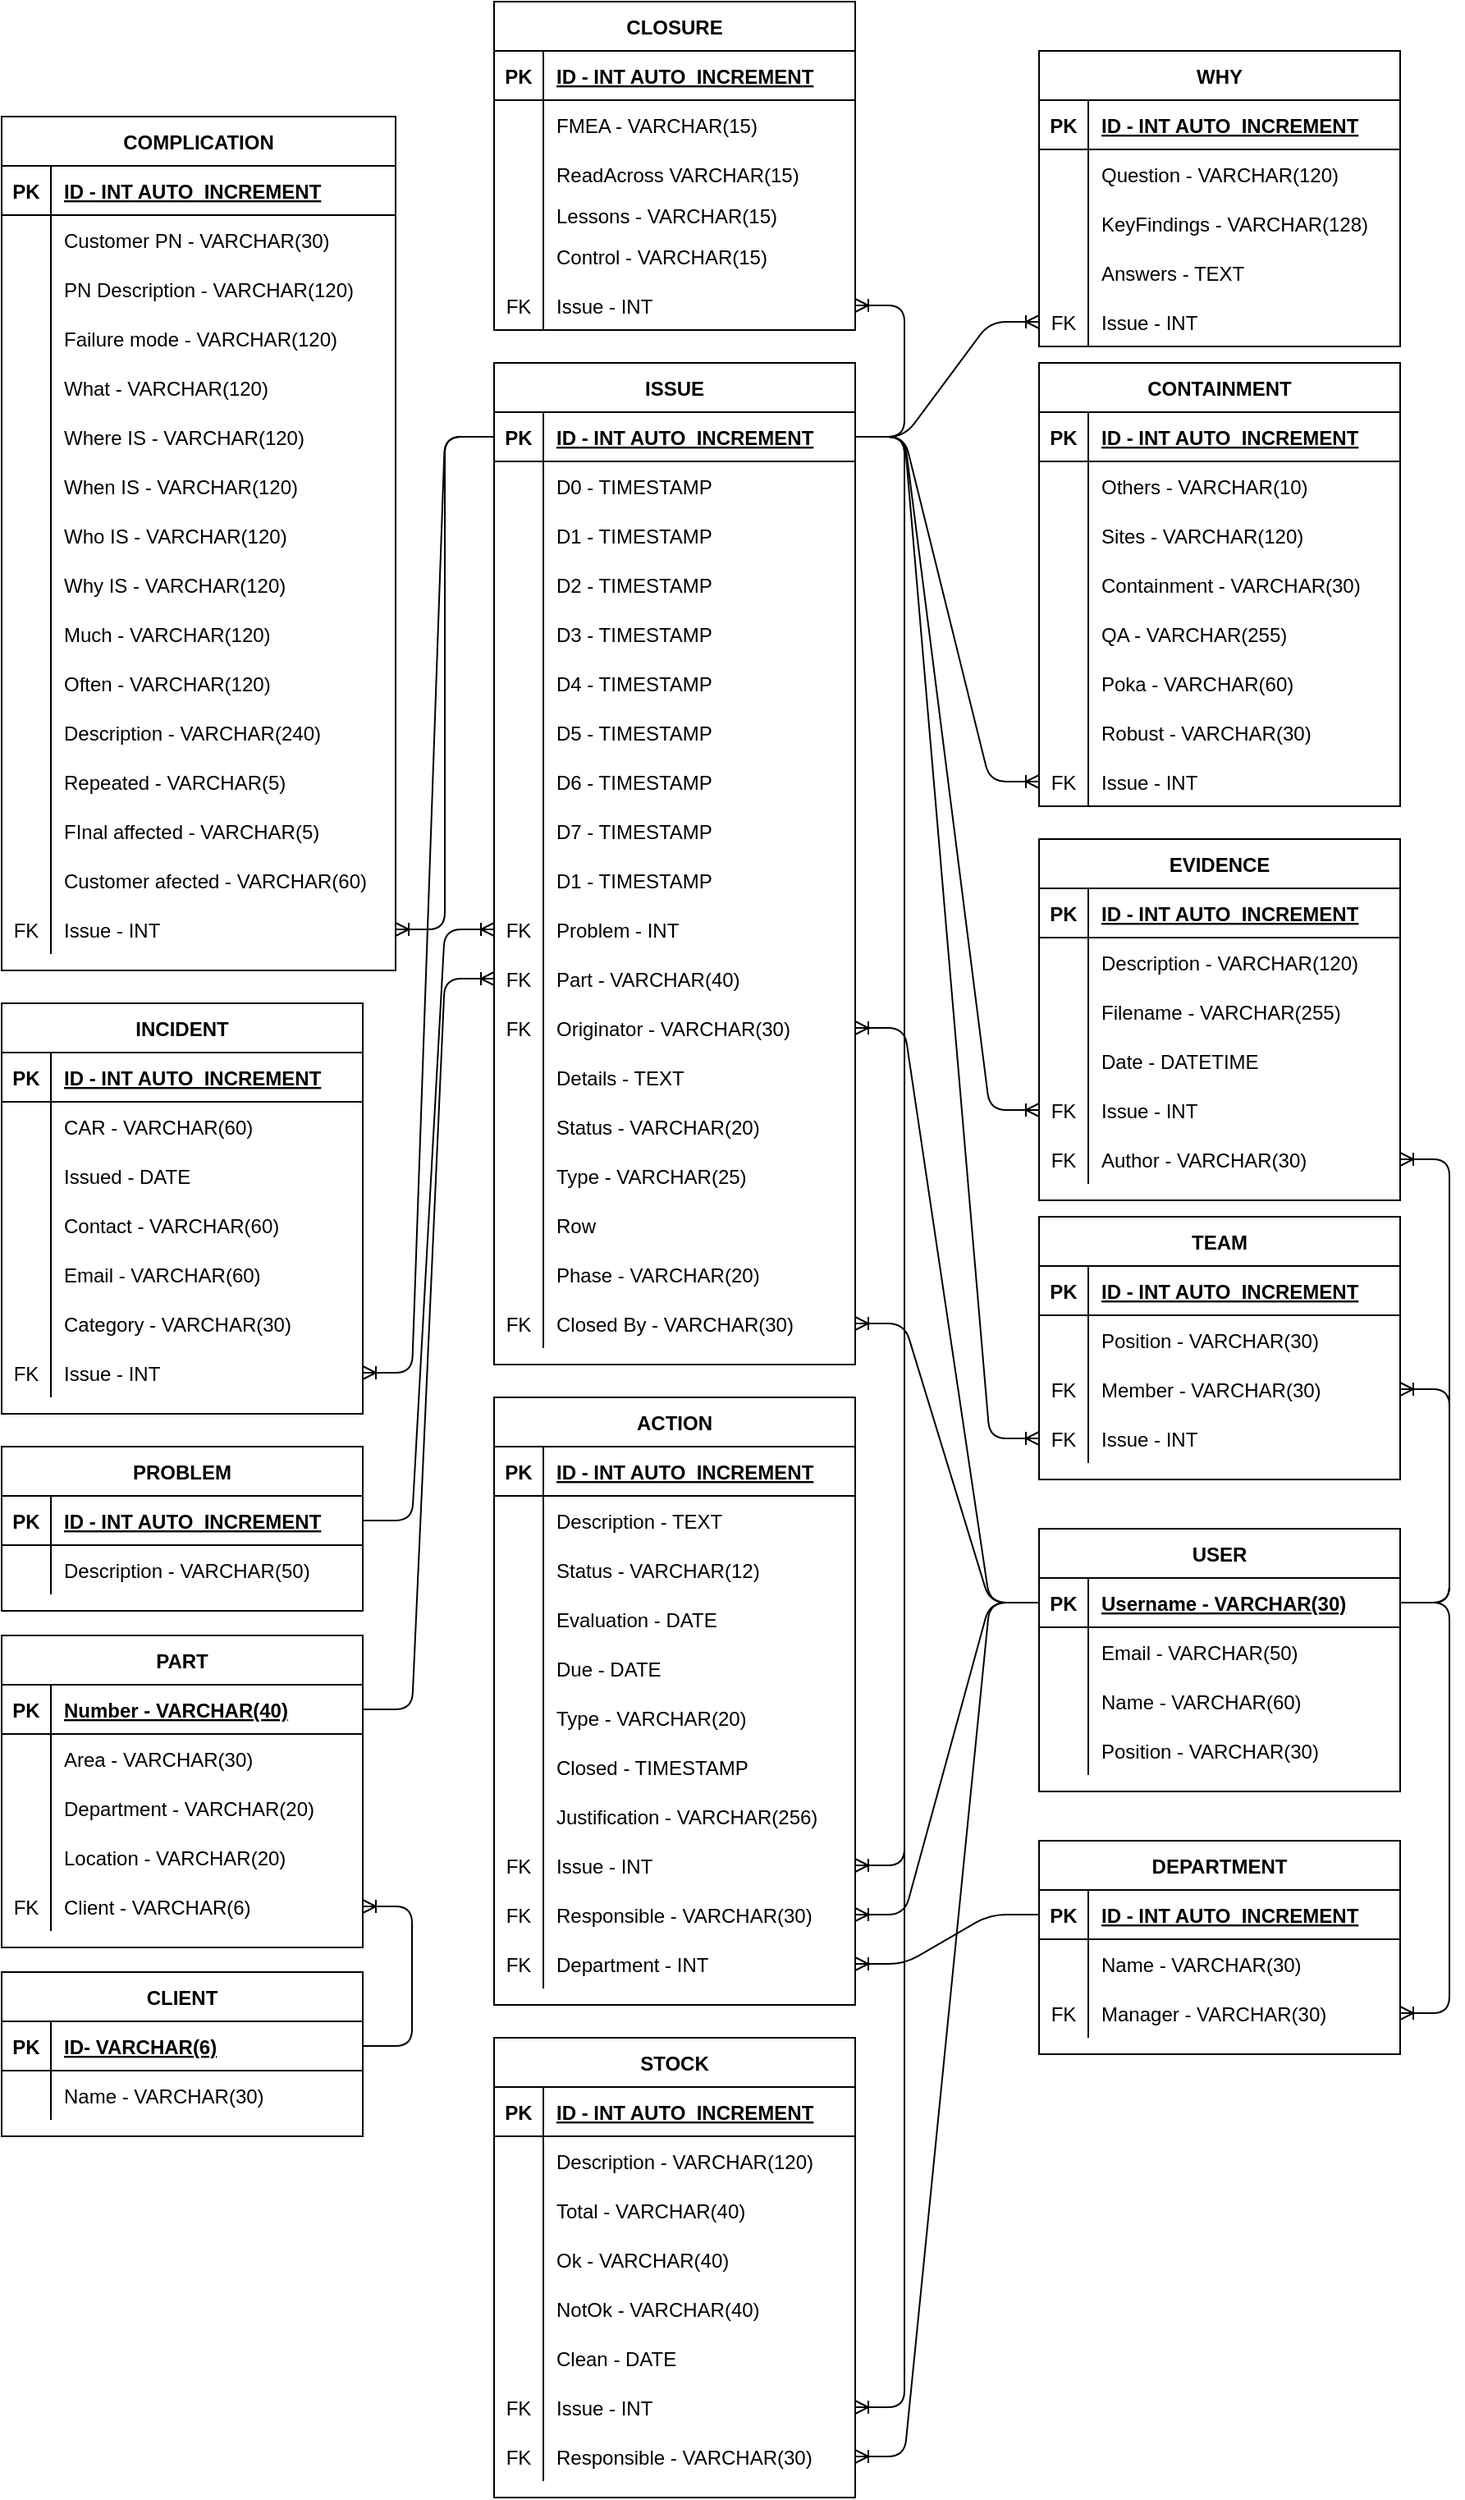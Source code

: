 <mxfile version="16.1.2" type="device"><diagram name="Page-1" id="e56a1550-8fbb-45ad-956c-1786394a9013"><mxGraphModel dx="1065" dy="1333" grid="1" gridSize="10" guides="1" tooltips="1" connect="1" arrows="1" fold="1" page="1" pageScale="1" pageWidth="1100" pageHeight="850" background="none" math="0" shadow="0"><root><mxCell id="0"/><mxCell id="1" parent="0"/><mxCell id="4CRkt8-5WYvdx4Ea6sB2-1" value="CLIENT" style="shape=table;startSize=30;container=1;collapsible=1;childLayout=tableLayout;fixedRows=1;rowLines=0;fontStyle=1;align=center;resizeLast=1;" parent="1" vertex="1"><mxGeometry x="330" y="630" width="220" height="100" as="geometry"/></mxCell><mxCell id="4CRkt8-5WYvdx4Ea6sB2-2" value="" style="shape=partialRectangle;collapsible=0;dropTarget=0;pointerEvents=0;fillColor=none;top=0;left=0;bottom=1;right=0;points=[[0,0.5],[1,0.5]];portConstraint=eastwest;" parent="4CRkt8-5WYvdx4Ea6sB2-1" vertex="1"><mxGeometry y="30" width="220" height="30" as="geometry"/></mxCell><mxCell id="4CRkt8-5WYvdx4Ea6sB2-3" value="PK" style="shape=partialRectangle;connectable=0;fillColor=none;top=0;left=0;bottom=0;right=0;fontStyle=1;overflow=hidden;" parent="4CRkt8-5WYvdx4Ea6sB2-2" vertex="1"><mxGeometry width="30" height="30" as="geometry"><mxRectangle width="30" height="30" as="alternateBounds"/></mxGeometry></mxCell><mxCell id="4CRkt8-5WYvdx4Ea6sB2-4" value="ID- VARCHAR(6)" style="shape=partialRectangle;connectable=0;fillColor=none;top=0;left=0;bottom=0;right=0;align=left;spacingLeft=6;fontStyle=5;overflow=hidden;" parent="4CRkt8-5WYvdx4Ea6sB2-2" vertex="1"><mxGeometry x="30" width="190" height="30" as="geometry"><mxRectangle width="190" height="30" as="alternateBounds"/></mxGeometry></mxCell><mxCell id="4CRkt8-5WYvdx4Ea6sB2-5" value="" style="shape=partialRectangle;collapsible=0;dropTarget=0;pointerEvents=0;fillColor=none;top=0;left=0;bottom=0;right=0;points=[[0,0.5],[1,0.5]];portConstraint=eastwest;" parent="4CRkt8-5WYvdx4Ea6sB2-1" vertex="1"><mxGeometry y="60" width="220" height="30" as="geometry"/></mxCell><mxCell id="4CRkt8-5WYvdx4Ea6sB2-6" value="" style="shape=partialRectangle;connectable=0;fillColor=none;top=0;left=0;bottom=0;right=0;editable=1;overflow=hidden;" parent="4CRkt8-5WYvdx4Ea6sB2-5" vertex="1"><mxGeometry width="30" height="30" as="geometry"><mxRectangle width="30" height="30" as="alternateBounds"/></mxGeometry></mxCell><mxCell id="4CRkt8-5WYvdx4Ea6sB2-7" value="Name - VARCHAR(30)" style="shape=partialRectangle;connectable=0;fillColor=none;top=0;left=0;bottom=0;right=0;align=left;spacingLeft=6;overflow=hidden;" parent="4CRkt8-5WYvdx4Ea6sB2-5" vertex="1"><mxGeometry x="30" width="190" height="30" as="geometry"><mxRectangle width="190" height="30" as="alternateBounds"/></mxGeometry></mxCell><mxCell id="4CRkt8-5WYvdx4Ea6sB2-14" value="PART" style="shape=table;startSize=30;container=1;collapsible=1;childLayout=tableLayout;fixedRows=1;rowLines=0;fontStyle=1;align=center;resizeLast=1;" parent="1" vertex="1"><mxGeometry x="330" y="425" width="220" height="190" as="geometry"/></mxCell><mxCell id="4CRkt8-5WYvdx4Ea6sB2-15" value="" style="shape=partialRectangle;collapsible=0;dropTarget=0;pointerEvents=0;fillColor=none;top=0;left=0;bottom=1;right=0;points=[[0,0.5],[1,0.5]];portConstraint=eastwest;" parent="4CRkt8-5WYvdx4Ea6sB2-14" vertex="1"><mxGeometry y="30" width="220" height="30" as="geometry"/></mxCell><mxCell id="4CRkt8-5WYvdx4Ea6sB2-16" value="PK" style="shape=partialRectangle;connectable=0;fillColor=none;top=0;left=0;bottom=0;right=0;fontStyle=1;overflow=hidden;" parent="4CRkt8-5WYvdx4Ea6sB2-15" vertex="1"><mxGeometry width="30" height="30" as="geometry"><mxRectangle width="30" height="30" as="alternateBounds"/></mxGeometry></mxCell><mxCell id="4CRkt8-5WYvdx4Ea6sB2-17" value="Number - VARCHAR(40)" style="shape=partialRectangle;connectable=0;fillColor=none;top=0;left=0;bottom=0;right=0;align=left;spacingLeft=6;fontStyle=5;overflow=hidden;" parent="4CRkt8-5WYvdx4Ea6sB2-15" vertex="1"><mxGeometry x="30" width="190" height="30" as="geometry"><mxRectangle width="190" height="30" as="alternateBounds"/></mxGeometry></mxCell><mxCell id="4CRkt8-5WYvdx4Ea6sB2-18" value="" style="shape=partialRectangle;collapsible=0;dropTarget=0;pointerEvents=0;fillColor=none;top=0;left=0;bottom=0;right=0;points=[[0,0.5],[1,0.5]];portConstraint=eastwest;" parent="4CRkt8-5WYvdx4Ea6sB2-14" vertex="1"><mxGeometry y="60" width="220" height="30" as="geometry"/></mxCell><mxCell id="4CRkt8-5WYvdx4Ea6sB2-19" value="" style="shape=partialRectangle;connectable=0;fillColor=none;top=0;left=0;bottom=0;right=0;editable=1;overflow=hidden;" parent="4CRkt8-5WYvdx4Ea6sB2-18" vertex="1"><mxGeometry width="30" height="30" as="geometry"><mxRectangle width="30" height="30" as="alternateBounds"/></mxGeometry></mxCell><mxCell id="4CRkt8-5WYvdx4Ea6sB2-20" value="Area - VARCHAR(30)" style="shape=partialRectangle;connectable=0;fillColor=none;top=0;left=0;bottom=0;right=0;align=left;spacingLeft=6;overflow=hidden;" parent="4CRkt8-5WYvdx4Ea6sB2-18" vertex="1"><mxGeometry x="30" width="190" height="30" as="geometry"><mxRectangle width="190" height="30" as="alternateBounds"/></mxGeometry></mxCell><mxCell id="4CRkt8-5WYvdx4Ea6sB2-21" value="" style="shape=partialRectangle;collapsible=0;dropTarget=0;pointerEvents=0;fillColor=none;top=0;left=0;bottom=0;right=0;points=[[0,0.5],[1,0.5]];portConstraint=eastwest;" parent="4CRkt8-5WYvdx4Ea6sB2-14" vertex="1"><mxGeometry y="90" width="220" height="30" as="geometry"/></mxCell><mxCell id="4CRkt8-5WYvdx4Ea6sB2-22" value="" style="shape=partialRectangle;connectable=0;fillColor=none;top=0;left=0;bottom=0;right=0;editable=1;overflow=hidden;" parent="4CRkt8-5WYvdx4Ea6sB2-21" vertex="1"><mxGeometry width="30" height="30" as="geometry"><mxRectangle width="30" height="30" as="alternateBounds"/></mxGeometry></mxCell><mxCell id="4CRkt8-5WYvdx4Ea6sB2-23" value="Department - VARCHAR(20)" style="shape=partialRectangle;connectable=0;fillColor=none;top=0;left=0;bottom=0;right=0;align=left;spacingLeft=6;overflow=hidden;" parent="4CRkt8-5WYvdx4Ea6sB2-21" vertex="1"><mxGeometry x="30" width="190" height="30" as="geometry"><mxRectangle width="190" height="30" as="alternateBounds"/></mxGeometry></mxCell><mxCell id="4CRkt8-5WYvdx4Ea6sB2-24" value="" style="shape=partialRectangle;collapsible=0;dropTarget=0;pointerEvents=0;fillColor=none;top=0;left=0;bottom=0;right=0;points=[[0,0.5],[1,0.5]];portConstraint=eastwest;" parent="4CRkt8-5WYvdx4Ea6sB2-14" vertex="1"><mxGeometry y="120" width="220" height="30" as="geometry"/></mxCell><mxCell id="4CRkt8-5WYvdx4Ea6sB2-25" value="" style="shape=partialRectangle;connectable=0;fillColor=none;top=0;left=0;bottom=0;right=0;editable=1;overflow=hidden;" parent="4CRkt8-5WYvdx4Ea6sB2-24" vertex="1"><mxGeometry width="30" height="30" as="geometry"><mxRectangle width="30" height="30" as="alternateBounds"/></mxGeometry></mxCell><mxCell id="4CRkt8-5WYvdx4Ea6sB2-26" value="Location - VARCHAR(20)" style="shape=partialRectangle;connectable=0;fillColor=none;top=0;left=0;bottom=0;right=0;align=left;spacingLeft=6;overflow=hidden;" parent="4CRkt8-5WYvdx4Ea6sB2-24" vertex="1"><mxGeometry x="30" width="190" height="30" as="geometry"><mxRectangle width="190" height="30" as="alternateBounds"/></mxGeometry></mxCell><mxCell id="4CRkt8-5WYvdx4Ea6sB2-27" value="" style="shape=partialRectangle;collapsible=0;dropTarget=0;pointerEvents=0;fillColor=none;top=0;left=0;bottom=0;right=0;points=[[0,0.5],[1,0.5]];portConstraint=eastwest;" parent="4CRkt8-5WYvdx4Ea6sB2-14" vertex="1"><mxGeometry y="150" width="220" height="30" as="geometry"/></mxCell><mxCell id="4CRkt8-5WYvdx4Ea6sB2-28" value="FK" style="shape=partialRectangle;connectable=0;fillColor=none;top=0;left=0;bottom=0;right=0;fontStyle=0;overflow=hidden;" parent="4CRkt8-5WYvdx4Ea6sB2-27" vertex="1"><mxGeometry width="30" height="30" as="geometry"><mxRectangle width="30" height="30" as="alternateBounds"/></mxGeometry></mxCell><mxCell id="4CRkt8-5WYvdx4Ea6sB2-29" value="Client - VARCHAR(6)" style="shape=partialRectangle;connectable=0;fillColor=none;top=0;left=0;bottom=0;right=0;align=left;spacingLeft=6;fontStyle=0;overflow=hidden;" parent="4CRkt8-5WYvdx4Ea6sB2-27" vertex="1"><mxGeometry x="30" width="190" height="30" as="geometry"><mxRectangle width="190" height="30" as="alternateBounds"/></mxGeometry></mxCell><mxCell id="4CRkt8-5WYvdx4Ea6sB2-30" value="PROBLEM" style="shape=table;startSize=30;container=1;collapsible=1;childLayout=tableLayout;fixedRows=1;rowLines=0;fontStyle=1;align=center;resizeLast=1;" parent="1" vertex="1"><mxGeometry x="330" y="310" width="220" height="100" as="geometry"/></mxCell><mxCell id="4CRkt8-5WYvdx4Ea6sB2-31" value="" style="shape=partialRectangle;collapsible=0;dropTarget=0;pointerEvents=0;fillColor=none;top=0;left=0;bottom=1;right=0;points=[[0,0.5],[1,0.5]];portConstraint=eastwest;" parent="4CRkt8-5WYvdx4Ea6sB2-30" vertex="1"><mxGeometry y="30" width="220" height="30" as="geometry"/></mxCell><mxCell id="4CRkt8-5WYvdx4Ea6sB2-32" value="PK" style="shape=partialRectangle;connectable=0;fillColor=none;top=0;left=0;bottom=0;right=0;fontStyle=1;overflow=hidden;" parent="4CRkt8-5WYvdx4Ea6sB2-31" vertex="1"><mxGeometry width="30" height="30" as="geometry"><mxRectangle width="30" height="30" as="alternateBounds"/></mxGeometry></mxCell><mxCell id="4CRkt8-5WYvdx4Ea6sB2-33" value="ID - INT AUTO_INCREMENT" style="shape=partialRectangle;connectable=0;fillColor=none;top=0;left=0;bottom=0;right=0;align=left;spacingLeft=6;fontStyle=5;overflow=hidden;" parent="4CRkt8-5WYvdx4Ea6sB2-31" vertex="1"><mxGeometry x="30" width="190" height="30" as="geometry"><mxRectangle width="190" height="30" as="alternateBounds"/></mxGeometry></mxCell><mxCell id="4CRkt8-5WYvdx4Ea6sB2-34" value="" style="shape=partialRectangle;collapsible=0;dropTarget=0;pointerEvents=0;fillColor=none;top=0;left=0;bottom=0;right=0;points=[[0,0.5],[1,0.5]];portConstraint=eastwest;" parent="4CRkt8-5WYvdx4Ea6sB2-30" vertex="1"><mxGeometry y="60" width="220" height="30" as="geometry"/></mxCell><mxCell id="4CRkt8-5WYvdx4Ea6sB2-35" value="" style="shape=partialRectangle;connectable=0;fillColor=none;top=0;left=0;bottom=0;right=0;editable=1;overflow=hidden;" parent="4CRkt8-5WYvdx4Ea6sB2-34" vertex="1"><mxGeometry width="30" height="30" as="geometry"><mxRectangle width="30" height="30" as="alternateBounds"/></mxGeometry></mxCell><mxCell id="4CRkt8-5WYvdx4Ea6sB2-36" value="Description - VARCHAR(50)" style="shape=partialRectangle;connectable=0;fillColor=none;top=0;left=0;bottom=0;right=0;align=left;spacingLeft=6;overflow=hidden;" parent="4CRkt8-5WYvdx4Ea6sB2-34" vertex="1"><mxGeometry x="30" width="190" height="30" as="geometry"><mxRectangle width="190" height="30" as="alternateBounds"/></mxGeometry></mxCell><mxCell id="4CRkt8-5WYvdx4Ea6sB2-37" value="ISSUE" style="shape=table;startSize=30;container=1;collapsible=1;childLayout=tableLayout;fixedRows=1;rowLines=0;fontStyle=1;align=center;resizeLast=1;" parent="1" vertex="1"><mxGeometry x="630" y="-350" width="220" height="610" as="geometry"/></mxCell><mxCell id="4CRkt8-5WYvdx4Ea6sB2-38" value="" style="shape=partialRectangle;collapsible=0;dropTarget=0;pointerEvents=0;fillColor=none;top=0;left=0;bottom=1;right=0;points=[[0,0.5],[1,0.5]];portConstraint=eastwest;" parent="4CRkt8-5WYvdx4Ea6sB2-37" vertex="1"><mxGeometry y="30" width="220" height="30" as="geometry"/></mxCell><mxCell id="4CRkt8-5WYvdx4Ea6sB2-39" value="PK" style="shape=partialRectangle;connectable=0;fillColor=none;top=0;left=0;bottom=0;right=0;fontStyle=1;overflow=hidden;" parent="4CRkt8-5WYvdx4Ea6sB2-38" vertex="1"><mxGeometry width="30" height="30" as="geometry"><mxRectangle width="30" height="30" as="alternateBounds"/></mxGeometry></mxCell><mxCell id="4CRkt8-5WYvdx4Ea6sB2-40" value="ID - INT AUTO_INCREMENT" style="shape=partialRectangle;connectable=0;fillColor=none;top=0;left=0;bottom=0;right=0;align=left;spacingLeft=6;fontStyle=5;overflow=hidden;" parent="4CRkt8-5WYvdx4Ea6sB2-38" vertex="1"><mxGeometry x="30" width="190" height="30" as="geometry"><mxRectangle width="190" height="30" as="alternateBounds"/></mxGeometry></mxCell><mxCell id="4CRkt8-5WYvdx4Ea6sB2-41" value="" style="shape=partialRectangle;collapsible=0;dropTarget=0;pointerEvents=0;fillColor=none;top=0;left=0;bottom=0;right=0;points=[[0,0.5],[1,0.5]];portConstraint=eastwest;" parent="4CRkt8-5WYvdx4Ea6sB2-37" vertex="1"><mxGeometry y="60" width="220" height="30" as="geometry"/></mxCell><mxCell id="4CRkt8-5WYvdx4Ea6sB2-42" value="" style="shape=partialRectangle;connectable=0;fillColor=none;top=0;left=0;bottom=0;right=0;editable=1;overflow=hidden;" parent="4CRkt8-5WYvdx4Ea6sB2-41" vertex="1"><mxGeometry width="30" height="30" as="geometry"><mxRectangle width="30" height="30" as="alternateBounds"/></mxGeometry></mxCell><mxCell id="4CRkt8-5WYvdx4Ea6sB2-43" value="D0 - TIMESTAMP" style="shape=partialRectangle;connectable=0;fillColor=none;top=0;left=0;bottom=0;right=0;align=left;spacingLeft=6;overflow=hidden;" parent="4CRkt8-5WYvdx4Ea6sB2-41" vertex="1"><mxGeometry x="30" width="190" height="30" as="geometry"><mxRectangle width="190" height="30" as="alternateBounds"/></mxGeometry></mxCell><mxCell id="5LX3zBsJ9RrZsdDvYcoL-11" value="" style="shape=partialRectangle;collapsible=0;dropTarget=0;pointerEvents=0;fillColor=none;top=0;left=0;bottom=0;right=0;points=[[0,0.5],[1,0.5]];portConstraint=eastwest;" parent="4CRkt8-5WYvdx4Ea6sB2-37" vertex="1"><mxGeometry y="90" width="220" height="30" as="geometry"/></mxCell><mxCell id="5LX3zBsJ9RrZsdDvYcoL-12" value="" style="shape=partialRectangle;connectable=0;fillColor=none;top=0;left=0;bottom=0;right=0;editable=1;overflow=hidden;" parent="5LX3zBsJ9RrZsdDvYcoL-11" vertex="1"><mxGeometry width="30" height="30" as="geometry"><mxRectangle width="30" height="30" as="alternateBounds"/></mxGeometry></mxCell><mxCell id="5LX3zBsJ9RrZsdDvYcoL-13" value="D1 - TIMESTAMP" style="shape=partialRectangle;connectable=0;fillColor=none;top=0;left=0;bottom=0;right=0;align=left;spacingLeft=6;overflow=hidden;" parent="5LX3zBsJ9RrZsdDvYcoL-11" vertex="1"><mxGeometry x="30" width="190" height="30" as="geometry"><mxRectangle width="190" height="30" as="alternateBounds"/></mxGeometry></mxCell><mxCell id="5LX3zBsJ9RrZsdDvYcoL-20" value="" style="shape=partialRectangle;collapsible=0;dropTarget=0;pointerEvents=0;fillColor=none;top=0;left=0;bottom=0;right=0;points=[[0,0.5],[1,0.5]];portConstraint=eastwest;" parent="4CRkt8-5WYvdx4Ea6sB2-37" vertex="1"><mxGeometry y="120" width="220" height="30" as="geometry"/></mxCell><mxCell id="5LX3zBsJ9RrZsdDvYcoL-21" value="" style="shape=partialRectangle;connectable=0;fillColor=none;top=0;left=0;bottom=0;right=0;editable=1;overflow=hidden;" parent="5LX3zBsJ9RrZsdDvYcoL-20" vertex="1"><mxGeometry width="30" height="30" as="geometry"><mxRectangle width="30" height="30" as="alternateBounds"/></mxGeometry></mxCell><mxCell id="5LX3zBsJ9RrZsdDvYcoL-22" value="D2 - TIMESTAMP" style="shape=partialRectangle;connectable=0;fillColor=none;top=0;left=0;bottom=0;right=0;align=left;spacingLeft=6;overflow=hidden;" parent="5LX3zBsJ9RrZsdDvYcoL-20" vertex="1"><mxGeometry x="30" width="190" height="30" as="geometry"><mxRectangle width="190" height="30" as="alternateBounds"/></mxGeometry></mxCell><mxCell id="5LX3zBsJ9RrZsdDvYcoL-23" value="" style="shape=partialRectangle;collapsible=0;dropTarget=0;pointerEvents=0;fillColor=none;top=0;left=0;bottom=0;right=0;points=[[0,0.5],[1,0.5]];portConstraint=eastwest;" parent="4CRkt8-5WYvdx4Ea6sB2-37" vertex="1"><mxGeometry y="150" width="220" height="30" as="geometry"/></mxCell><mxCell id="5LX3zBsJ9RrZsdDvYcoL-24" value="" style="shape=partialRectangle;connectable=0;fillColor=none;top=0;left=0;bottom=0;right=0;editable=1;overflow=hidden;" parent="5LX3zBsJ9RrZsdDvYcoL-23" vertex="1"><mxGeometry width="30" height="30" as="geometry"><mxRectangle width="30" height="30" as="alternateBounds"/></mxGeometry></mxCell><mxCell id="5LX3zBsJ9RrZsdDvYcoL-25" value="D3 - TIMESTAMP" style="shape=partialRectangle;connectable=0;fillColor=none;top=0;left=0;bottom=0;right=0;align=left;spacingLeft=6;overflow=hidden;" parent="5LX3zBsJ9RrZsdDvYcoL-23" vertex="1"><mxGeometry x="30" width="190" height="30" as="geometry"><mxRectangle width="190" height="30" as="alternateBounds"/></mxGeometry></mxCell><mxCell id="5LX3zBsJ9RrZsdDvYcoL-29" value="" style="shape=partialRectangle;collapsible=0;dropTarget=0;pointerEvents=0;fillColor=none;top=0;left=0;bottom=0;right=0;points=[[0,0.5],[1,0.5]];portConstraint=eastwest;" parent="4CRkt8-5WYvdx4Ea6sB2-37" vertex="1"><mxGeometry y="180" width="220" height="30" as="geometry"/></mxCell><mxCell id="5LX3zBsJ9RrZsdDvYcoL-30" value="" style="shape=partialRectangle;connectable=0;fillColor=none;top=0;left=0;bottom=0;right=0;editable=1;overflow=hidden;" parent="5LX3zBsJ9RrZsdDvYcoL-29" vertex="1"><mxGeometry width="30" height="30" as="geometry"><mxRectangle width="30" height="30" as="alternateBounds"/></mxGeometry></mxCell><mxCell id="5LX3zBsJ9RrZsdDvYcoL-31" value="D4 - TIMESTAMP" style="shape=partialRectangle;connectable=0;fillColor=none;top=0;left=0;bottom=0;right=0;align=left;spacingLeft=6;overflow=hidden;" parent="5LX3zBsJ9RrZsdDvYcoL-29" vertex="1"><mxGeometry x="30" width="190" height="30" as="geometry"><mxRectangle width="190" height="30" as="alternateBounds"/></mxGeometry></mxCell><mxCell id="5LX3zBsJ9RrZsdDvYcoL-26" value="" style="shape=partialRectangle;collapsible=0;dropTarget=0;pointerEvents=0;fillColor=none;top=0;left=0;bottom=0;right=0;points=[[0,0.5],[1,0.5]];portConstraint=eastwest;" parent="4CRkt8-5WYvdx4Ea6sB2-37" vertex="1"><mxGeometry y="210" width="220" height="30" as="geometry"/></mxCell><mxCell id="5LX3zBsJ9RrZsdDvYcoL-27" value="" style="shape=partialRectangle;connectable=0;fillColor=none;top=0;left=0;bottom=0;right=0;editable=1;overflow=hidden;" parent="5LX3zBsJ9RrZsdDvYcoL-26" vertex="1"><mxGeometry width="30" height="30" as="geometry"><mxRectangle width="30" height="30" as="alternateBounds"/></mxGeometry></mxCell><mxCell id="5LX3zBsJ9RrZsdDvYcoL-28" value="D5 - TIMESTAMP" style="shape=partialRectangle;connectable=0;fillColor=none;top=0;left=0;bottom=0;right=0;align=left;spacingLeft=6;overflow=hidden;" parent="5LX3zBsJ9RrZsdDvYcoL-26" vertex="1"><mxGeometry x="30" width="190" height="30" as="geometry"><mxRectangle width="190" height="30" as="alternateBounds"/></mxGeometry></mxCell><mxCell id="5LX3zBsJ9RrZsdDvYcoL-17" value="" style="shape=partialRectangle;collapsible=0;dropTarget=0;pointerEvents=0;fillColor=none;top=0;left=0;bottom=0;right=0;points=[[0,0.5],[1,0.5]];portConstraint=eastwest;" parent="4CRkt8-5WYvdx4Ea6sB2-37" vertex="1"><mxGeometry y="240" width="220" height="30" as="geometry"/></mxCell><mxCell id="5LX3zBsJ9RrZsdDvYcoL-18" value="" style="shape=partialRectangle;connectable=0;fillColor=none;top=0;left=0;bottom=0;right=0;editable=1;overflow=hidden;" parent="5LX3zBsJ9RrZsdDvYcoL-17" vertex="1"><mxGeometry width="30" height="30" as="geometry"><mxRectangle width="30" height="30" as="alternateBounds"/></mxGeometry></mxCell><mxCell id="5LX3zBsJ9RrZsdDvYcoL-19" value="D6 - TIMESTAMP" style="shape=partialRectangle;connectable=0;fillColor=none;top=0;left=0;bottom=0;right=0;align=left;spacingLeft=6;overflow=hidden;" parent="5LX3zBsJ9RrZsdDvYcoL-17" vertex="1"><mxGeometry x="30" width="190" height="30" as="geometry"><mxRectangle width="190" height="30" as="alternateBounds"/></mxGeometry></mxCell><mxCell id="5LX3zBsJ9RrZsdDvYcoL-14" value="" style="shape=partialRectangle;collapsible=0;dropTarget=0;pointerEvents=0;fillColor=none;top=0;left=0;bottom=0;right=0;points=[[0,0.5],[1,0.5]];portConstraint=eastwest;" parent="4CRkt8-5WYvdx4Ea6sB2-37" vertex="1"><mxGeometry y="270" width="220" height="30" as="geometry"/></mxCell><mxCell id="5LX3zBsJ9RrZsdDvYcoL-15" value="" style="shape=partialRectangle;connectable=0;fillColor=none;top=0;left=0;bottom=0;right=0;editable=1;overflow=hidden;" parent="5LX3zBsJ9RrZsdDvYcoL-14" vertex="1"><mxGeometry width="30" height="30" as="geometry"><mxRectangle width="30" height="30" as="alternateBounds"/></mxGeometry></mxCell><mxCell id="5LX3zBsJ9RrZsdDvYcoL-16" value="D7 - TIMESTAMP" style="shape=partialRectangle;connectable=0;fillColor=none;top=0;left=0;bottom=0;right=0;align=left;spacingLeft=6;overflow=hidden;" parent="5LX3zBsJ9RrZsdDvYcoL-14" vertex="1"><mxGeometry x="30" width="190" height="30" as="geometry"><mxRectangle width="190" height="30" as="alternateBounds"/></mxGeometry></mxCell><mxCell id="5LX3zBsJ9RrZsdDvYcoL-8" value="" style="shape=partialRectangle;collapsible=0;dropTarget=0;pointerEvents=0;fillColor=none;top=0;left=0;bottom=0;right=0;points=[[0,0.5],[1,0.5]];portConstraint=eastwest;" parent="4CRkt8-5WYvdx4Ea6sB2-37" vertex="1"><mxGeometry y="300" width="220" height="30" as="geometry"/></mxCell><mxCell id="5LX3zBsJ9RrZsdDvYcoL-9" value="" style="shape=partialRectangle;connectable=0;fillColor=none;top=0;left=0;bottom=0;right=0;editable=1;overflow=hidden;" parent="5LX3zBsJ9RrZsdDvYcoL-8" vertex="1"><mxGeometry width="30" height="30" as="geometry"><mxRectangle width="30" height="30" as="alternateBounds"/></mxGeometry></mxCell><mxCell id="5LX3zBsJ9RrZsdDvYcoL-10" value="D1 - TIMESTAMP" style="shape=partialRectangle;connectable=0;fillColor=none;top=0;left=0;bottom=0;right=0;align=left;spacingLeft=6;overflow=hidden;" parent="5LX3zBsJ9RrZsdDvYcoL-8" vertex="1"><mxGeometry x="30" width="190" height="30" as="geometry"><mxRectangle width="190" height="30" as="alternateBounds"/></mxGeometry></mxCell><mxCell id="4CRkt8-5WYvdx4Ea6sB2-44" value="" style="shape=partialRectangle;collapsible=0;dropTarget=0;pointerEvents=0;fillColor=none;top=0;left=0;bottom=0;right=0;points=[[0,0.5],[1,0.5]];portConstraint=eastwest;" parent="4CRkt8-5WYvdx4Ea6sB2-37" vertex="1"><mxGeometry y="330" width="220" height="30" as="geometry"/></mxCell><mxCell id="4CRkt8-5WYvdx4Ea6sB2-45" value="FK" style="shape=partialRectangle;connectable=0;fillColor=none;top=0;left=0;bottom=0;right=0;fontStyle=0;overflow=hidden;" parent="4CRkt8-5WYvdx4Ea6sB2-44" vertex="1"><mxGeometry width="30" height="30" as="geometry"><mxRectangle width="30" height="30" as="alternateBounds"/></mxGeometry></mxCell><mxCell id="4CRkt8-5WYvdx4Ea6sB2-46" value="Problem - INT" style="shape=partialRectangle;connectable=0;fillColor=none;top=0;left=0;bottom=0;right=0;align=left;spacingLeft=6;fontStyle=0;overflow=hidden;" parent="4CRkt8-5WYvdx4Ea6sB2-44" vertex="1"><mxGeometry x="30" width="190" height="30" as="geometry"><mxRectangle width="190" height="30" as="alternateBounds"/></mxGeometry></mxCell><mxCell id="4CRkt8-5WYvdx4Ea6sB2-47" value="" style="shape=partialRectangle;collapsible=0;dropTarget=0;pointerEvents=0;fillColor=none;top=0;left=0;bottom=0;right=0;points=[[0,0.5],[1,0.5]];portConstraint=eastwest;" parent="4CRkt8-5WYvdx4Ea6sB2-37" vertex="1"><mxGeometry y="360" width="220" height="30" as="geometry"/></mxCell><mxCell id="4CRkt8-5WYvdx4Ea6sB2-48" value="FK" style="shape=partialRectangle;connectable=0;fillColor=none;top=0;left=0;bottom=0;right=0;fontStyle=0;overflow=hidden;" parent="4CRkt8-5WYvdx4Ea6sB2-47" vertex="1"><mxGeometry width="30" height="30" as="geometry"><mxRectangle width="30" height="30" as="alternateBounds"/></mxGeometry></mxCell><mxCell id="4CRkt8-5WYvdx4Ea6sB2-49" value="Part - VARCHAR(40)" style="shape=partialRectangle;connectable=0;fillColor=none;top=0;left=0;bottom=0;right=0;align=left;spacingLeft=6;fontStyle=0;overflow=hidden;" parent="4CRkt8-5WYvdx4Ea6sB2-47" vertex="1"><mxGeometry x="30" width="190" height="30" as="geometry"><mxRectangle width="190" height="30" as="alternateBounds"/></mxGeometry></mxCell><mxCell id="4CRkt8-5WYvdx4Ea6sB2-116" value="" style="shape=partialRectangle;collapsible=0;dropTarget=0;pointerEvents=0;fillColor=none;top=0;left=0;bottom=0;right=0;points=[[0,0.5],[1,0.5]];portConstraint=eastwest;" parent="4CRkt8-5WYvdx4Ea6sB2-37" vertex="1"><mxGeometry y="390" width="220" height="30" as="geometry"/></mxCell><mxCell id="4CRkt8-5WYvdx4Ea6sB2-117" value="FK" style="shape=partialRectangle;connectable=0;fillColor=none;top=0;left=0;bottom=0;right=0;fontStyle=0;overflow=hidden;" parent="4CRkt8-5WYvdx4Ea6sB2-116" vertex="1"><mxGeometry width="30" height="30" as="geometry"><mxRectangle width="30" height="30" as="alternateBounds"/></mxGeometry></mxCell><mxCell id="4CRkt8-5WYvdx4Ea6sB2-118" value="Originator - VARCHAR(30)" style="shape=partialRectangle;connectable=0;fillColor=none;top=0;left=0;bottom=0;right=0;align=left;spacingLeft=6;fontStyle=0;overflow=hidden;" parent="4CRkt8-5WYvdx4Ea6sB2-116" vertex="1"><mxGeometry x="30" width="190" height="30" as="geometry"><mxRectangle width="190" height="30" as="alternateBounds"/></mxGeometry></mxCell><mxCell id="JbWu4scEo2VldzFOyGvq-1" value="" style="shape=partialRectangle;collapsible=0;dropTarget=0;pointerEvents=0;fillColor=none;top=0;left=0;bottom=0;right=0;points=[[0,0.5],[1,0.5]];portConstraint=eastwest;" parent="4CRkt8-5WYvdx4Ea6sB2-37" vertex="1"><mxGeometry y="420" width="220" height="30" as="geometry"/></mxCell><mxCell id="JbWu4scEo2VldzFOyGvq-2" value="" style="shape=partialRectangle;connectable=0;fillColor=none;top=0;left=0;bottom=0;right=0;editable=1;overflow=hidden;" parent="JbWu4scEo2VldzFOyGvq-1" vertex="1"><mxGeometry width="30" height="30" as="geometry"><mxRectangle width="30" height="30" as="alternateBounds"/></mxGeometry></mxCell><mxCell id="JbWu4scEo2VldzFOyGvq-3" value="Details - TEXT" style="shape=partialRectangle;connectable=0;fillColor=none;top=0;left=0;bottom=0;right=0;align=left;spacingLeft=6;overflow=hidden;" parent="JbWu4scEo2VldzFOyGvq-1" vertex="1"><mxGeometry x="30" width="190" height="30" as="geometry"><mxRectangle width="190" height="30" as="alternateBounds"/></mxGeometry></mxCell><mxCell id="CE5c5mT2o2MVIV21-WX8-1" value="" style="shape=partialRectangle;collapsible=0;dropTarget=0;pointerEvents=0;fillColor=none;top=0;left=0;bottom=0;right=0;points=[[0,0.5],[1,0.5]];portConstraint=eastwest;" parent="4CRkt8-5WYvdx4Ea6sB2-37" vertex="1"><mxGeometry y="450" width="220" height="30" as="geometry"/></mxCell><mxCell id="CE5c5mT2o2MVIV21-WX8-2" value="" style="shape=partialRectangle;connectable=0;fillColor=none;top=0;left=0;bottom=0;right=0;editable=1;overflow=hidden;" parent="CE5c5mT2o2MVIV21-WX8-1" vertex="1"><mxGeometry width="30" height="30" as="geometry"><mxRectangle width="30" height="30" as="alternateBounds"/></mxGeometry></mxCell><mxCell id="CE5c5mT2o2MVIV21-WX8-3" value="Status - VARCHAR(20)" style="shape=partialRectangle;connectable=0;fillColor=none;top=0;left=0;bottom=0;right=0;align=left;spacingLeft=6;overflow=hidden;" parent="CE5c5mT2o2MVIV21-WX8-1" vertex="1"><mxGeometry x="30" width="190" height="30" as="geometry"><mxRectangle width="190" height="30" as="alternateBounds"/></mxGeometry></mxCell><mxCell id="bLqAIOQeho1n7WZVO-60-1" value="" style="shape=partialRectangle;collapsible=0;dropTarget=0;pointerEvents=0;fillColor=none;top=0;left=0;bottom=0;right=0;points=[[0,0.5],[1,0.5]];portConstraint=eastwest;" parent="4CRkt8-5WYvdx4Ea6sB2-37" vertex="1"><mxGeometry y="480" width="220" height="30" as="geometry"/></mxCell><mxCell id="bLqAIOQeho1n7WZVO-60-2" value="" style="shape=partialRectangle;connectable=0;fillColor=none;top=0;left=0;bottom=0;right=0;editable=1;overflow=hidden;" parent="bLqAIOQeho1n7WZVO-60-1" vertex="1"><mxGeometry width="30" height="30" as="geometry"><mxRectangle width="30" height="30" as="alternateBounds"/></mxGeometry></mxCell><mxCell id="bLqAIOQeho1n7WZVO-60-3" value="Type - VARCHAR(25)" style="shape=partialRectangle;connectable=0;fillColor=none;top=0;left=0;bottom=0;right=0;align=left;spacingLeft=6;overflow=hidden;" parent="bLqAIOQeho1n7WZVO-60-1" vertex="1"><mxGeometry x="30" width="190" height="30" as="geometry"><mxRectangle width="190" height="30" as="alternateBounds"/></mxGeometry></mxCell><mxCell id="5LX3zBsJ9RrZsdDvYcoL-4" value="" style="shape=partialRectangle;collapsible=0;dropTarget=0;pointerEvents=0;fillColor=none;top=0;left=0;bottom=0;right=0;points=[[0,0.5],[1,0.5]];portConstraint=eastwest;" parent="4CRkt8-5WYvdx4Ea6sB2-37" vertex="1"><mxGeometry y="510" width="220" height="30" as="geometry"/></mxCell><mxCell id="5LX3zBsJ9RrZsdDvYcoL-5" value="" style="shape=partialRectangle;connectable=0;fillColor=none;top=0;left=0;bottom=0;right=0;editable=1;overflow=hidden;" parent="5LX3zBsJ9RrZsdDvYcoL-4" vertex="1"><mxGeometry width="30" height="30" as="geometry"><mxRectangle width="30" height="30" as="alternateBounds"/></mxGeometry></mxCell><mxCell id="5LX3zBsJ9RrZsdDvYcoL-6" value="Row" style="shape=partialRectangle;connectable=0;fillColor=none;top=0;left=0;bottom=0;right=0;align=left;spacingLeft=6;overflow=hidden;" parent="5LX3zBsJ9RrZsdDvYcoL-4" vertex="1"><mxGeometry x="30" width="190" height="30" as="geometry"><mxRectangle width="190" height="30" as="alternateBounds"/></mxGeometry></mxCell><mxCell id="H3XER_igxErn-6iLE4Sr-1" value="" style="shape=partialRectangle;collapsible=0;dropTarget=0;pointerEvents=0;fillColor=none;top=0;left=0;bottom=0;right=0;points=[[0,0.5],[1,0.5]];portConstraint=eastwest;strokeColor=#FF7D26;" parent="4CRkt8-5WYvdx4Ea6sB2-37" vertex="1"><mxGeometry y="540" width="220" height="30" as="geometry"/></mxCell><mxCell id="H3XER_igxErn-6iLE4Sr-2" value="" style="shape=partialRectangle;connectable=0;fillColor=none;top=0;left=0;bottom=0;right=0;editable=1;overflow=hidden;strokeColor=#FF7D26;" parent="H3XER_igxErn-6iLE4Sr-1" vertex="1"><mxGeometry width="30" height="30" as="geometry"><mxRectangle width="30" height="30" as="alternateBounds"/></mxGeometry></mxCell><mxCell id="H3XER_igxErn-6iLE4Sr-3" value="Phase - VARCHAR(20)" style="shape=partialRectangle;connectable=0;fillColor=none;top=0;left=0;bottom=0;right=0;align=left;spacingLeft=6;overflow=hidden;strokeColor=#FF7D26;" parent="H3XER_igxErn-6iLE4Sr-1" vertex="1"><mxGeometry x="30" width="190" height="30" as="geometry"><mxRectangle width="190" height="30" as="alternateBounds"/></mxGeometry></mxCell><mxCell id="5LX3zBsJ9RrZsdDvYcoL-1" value="" style="shape=partialRectangle;collapsible=0;dropTarget=0;pointerEvents=0;fillColor=none;top=0;left=0;bottom=0;right=0;points=[[0,0.5],[1,0.5]];portConstraint=eastwest;" parent="4CRkt8-5WYvdx4Ea6sB2-37" vertex="1"><mxGeometry y="570" width="220" height="30" as="geometry"/></mxCell><mxCell id="5LX3zBsJ9RrZsdDvYcoL-2" value="FK" style="shape=partialRectangle;connectable=0;fillColor=none;top=0;left=0;bottom=0;right=0;fontStyle=0;overflow=hidden;" parent="5LX3zBsJ9RrZsdDvYcoL-1" vertex="1"><mxGeometry width="30" height="30" as="geometry"><mxRectangle width="30" height="30" as="alternateBounds"/></mxGeometry></mxCell><mxCell id="5LX3zBsJ9RrZsdDvYcoL-3" value="Closed By - VARCHAR(30)" style="shape=partialRectangle;connectable=0;fillColor=none;top=0;left=0;bottom=0;right=0;align=left;spacingLeft=6;fontStyle=0;overflow=hidden;" parent="5LX3zBsJ9RrZsdDvYcoL-1" vertex="1"><mxGeometry x="30" width="190" height="30" as="geometry"><mxRectangle width="190" height="30" as="alternateBounds"/></mxGeometry></mxCell><mxCell id="4CRkt8-5WYvdx4Ea6sB2-50" value="USER" style="shape=table;startSize=30;container=1;collapsible=1;childLayout=tableLayout;fixedRows=1;rowLines=0;fontStyle=1;align=center;resizeLast=1;" parent="1" vertex="1"><mxGeometry x="962" y="360" width="220" height="160" as="geometry"/></mxCell><mxCell id="4CRkt8-5WYvdx4Ea6sB2-51" value="" style="shape=partialRectangle;collapsible=0;dropTarget=0;pointerEvents=0;fillColor=none;top=0;left=0;bottom=1;right=0;points=[[0,0.5],[1,0.5]];portConstraint=eastwest;" parent="4CRkt8-5WYvdx4Ea6sB2-50" vertex="1"><mxGeometry y="30" width="220" height="30" as="geometry"/></mxCell><mxCell id="4CRkt8-5WYvdx4Ea6sB2-52" value="PK" style="shape=partialRectangle;connectable=0;fillColor=none;top=0;left=0;bottom=0;right=0;fontStyle=1;overflow=hidden;" parent="4CRkt8-5WYvdx4Ea6sB2-51" vertex="1"><mxGeometry width="30" height="30" as="geometry"><mxRectangle width="30" height="30" as="alternateBounds"/></mxGeometry></mxCell><mxCell id="4CRkt8-5WYvdx4Ea6sB2-53" value="Username - VARCHAR(30)" style="shape=partialRectangle;connectable=0;fillColor=none;top=0;left=0;bottom=0;right=0;align=left;spacingLeft=6;fontStyle=5;overflow=hidden;" parent="4CRkt8-5WYvdx4Ea6sB2-51" vertex="1"><mxGeometry x="30" width="190" height="30" as="geometry"><mxRectangle width="190" height="30" as="alternateBounds"/></mxGeometry></mxCell><mxCell id="4CRkt8-5WYvdx4Ea6sB2-54" value="" style="shape=partialRectangle;collapsible=0;dropTarget=0;pointerEvents=0;fillColor=none;top=0;left=0;bottom=0;right=0;points=[[0,0.5],[1,0.5]];portConstraint=eastwest;" parent="4CRkt8-5WYvdx4Ea6sB2-50" vertex="1"><mxGeometry y="60" width="220" height="30" as="geometry"/></mxCell><mxCell id="4CRkt8-5WYvdx4Ea6sB2-55" value="" style="shape=partialRectangle;connectable=0;fillColor=none;top=0;left=0;bottom=0;right=0;editable=1;overflow=hidden;" parent="4CRkt8-5WYvdx4Ea6sB2-54" vertex="1"><mxGeometry width="30" height="30" as="geometry"><mxRectangle width="30" height="30" as="alternateBounds"/></mxGeometry></mxCell><mxCell id="4CRkt8-5WYvdx4Ea6sB2-56" value="Email - VARCHAR(50)" style="shape=partialRectangle;connectable=0;fillColor=none;top=0;left=0;bottom=0;right=0;align=left;spacingLeft=6;overflow=hidden;" parent="4CRkt8-5WYvdx4Ea6sB2-54" vertex="1"><mxGeometry x="30" width="190" height="30" as="geometry"><mxRectangle width="190" height="30" as="alternateBounds"/></mxGeometry></mxCell><mxCell id="4CRkt8-5WYvdx4Ea6sB2-57" value="" style="shape=partialRectangle;collapsible=0;dropTarget=0;pointerEvents=0;fillColor=none;top=0;left=0;bottom=0;right=0;points=[[0,0.5],[1,0.5]];portConstraint=eastwest;" parent="4CRkt8-5WYvdx4Ea6sB2-50" vertex="1"><mxGeometry y="90" width="220" height="30" as="geometry"/></mxCell><mxCell id="4CRkt8-5WYvdx4Ea6sB2-58" value="" style="shape=partialRectangle;connectable=0;fillColor=none;top=0;left=0;bottom=0;right=0;editable=1;overflow=hidden;" parent="4CRkt8-5WYvdx4Ea6sB2-57" vertex="1"><mxGeometry width="30" height="30" as="geometry"><mxRectangle width="30" height="30" as="alternateBounds"/></mxGeometry></mxCell><mxCell id="4CRkt8-5WYvdx4Ea6sB2-59" value="Name - VARCHAR(60)" style="shape=partialRectangle;connectable=0;fillColor=none;top=0;left=0;bottom=0;right=0;align=left;spacingLeft=6;overflow=hidden;" parent="4CRkt8-5WYvdx4Ea6sB2-57" vertex="1"><mxGeometry x="30" width="190" height="30" as="geometry"><mxRectangle width="190" height="30" as="alternateBounds"/></mxGeometry></mxCell><mxCell id="4CRkt8-5WYvdx4Ea6sB2-60" value="" style="shape=partialRectangle;collapsible=0;dropTarget=0;pointerEvents=0;fillColor=none;top=0;left=0;bottom=0;right=0;points=[[0,0.5],[1,0.5]];portConstraint=eastwest;" parent="4CRkt8-5WYvdx4Ea6sB2-50" vertex="1"><mxGeometry y="120" width="220" height="30" as="geometry"/></mxCell><mxCell id="4CRkt8-5WYvdx4Ea6sB2-61" value="" style="shape=partialRectangle;connectable=0;fillColor=none;top=0;left=0;bottom=0;right=0;editable=1;overflow=hidden;" parent="4CRkt8-5WYvdx4Ea6sB2-60" vertex="1"><mxGeometry width="30" height="30" as="geometry"><mxRectangle width="30" height="30" as="alternateBounds"/></mxGeometry></mxCell><mxCell id="4CRkt8-5WYvdx4Ea6sB2-62" value="Position - VARCHAR(30)" style="shape=partialRectangle;connectable=0;fillColor=none;top=0;left=0;bottom=0;right=0;align=left;spacingLeft=6;overflow=hidden;" parent="4CRkt8-5WYvdx4Ea6sB2-60" vertex="1"><mxGeometry x="30" width="190" height="30" as="geometry"><mxRectangle width="190" height="30" as="alternateBounds"/></mxGeometry></mxCell><mxCell id="4CRkt8-5WYvdx4Ea6sB2-66" value="ACTION" style="shape=table;startSize=30;container=1;collapsible=1;childLayout=tableLayout;fixedRows=1;rowLines=0;fontStyle=1;align=center;resizeLast=1;" parent="1" vertex="1"><mxGeometry x="630" y="280" width="220" height="370" as="geometry"/></mxCell><mxCell id="4CRkt8-5WYvdx4Ea6sB2-67" value="" style="shape=partialRectangle;collapsible=0;dropTarget=0;pointerEvents=0;fillColor=none;top=0;left=0;bottom=1;right=0;points=[[0,0.5],[1,0.5]];portConstraint=eastwest;" parent="4CRkt8-5WYvdx4Ea6sB2-66" vertex="1"><mxGeometry y="30" width="220" height="30" as="geometry"/></mxCell><mxCell id="4CRkt8-5WYvdx4Ea6sB2-68" value="PK" style="shape=partialRectangle;connectable=0;fillColor=none;top=0;left=0;bottom=0;right=0;fontStyle=1;overflow=hidden;" parent="4CRkt8-5WYvdx4Ea6sB2-67" vertex="1"><mxGeometry width="30" height="30" as="geometry"><mxRectangle width="30" height="30" as="alternateBounds"/></mxGeometry></mxCell><mxCell id="4CRkt8-5WYvdx4Ea6sB2-69" value="ID - INT AUTO_INCREMENT" style="shape=partialRectangle;connectable=0;fillColor=none;top=0;left=0;bottom=0;right=0;align=left;spacingLeft=6;fontStyle=5;overflow=hidden;" parent="4CRkt8-5WYvdx4Ea6sB2-67" vertex="1"><mxGeometry x="30" width="190" height="30" as="geometry"><mxRectangle width="190" height="30" as="alternateBounds"/></mxGeometry></mxCell><mxCell id="4CRkt8-5WYvdx4Ea6sB2-70" value="" style="shape=partialRectangle;collapsible=0;dropTarget=0;pointerEvents=0;fillColor=none;top=0;left=0;bottom=0;right=0;points=[[0,0.5],[1,0.5]];portConstraint=eastwest;" parent="4CRkt8-5WYvdx4Ea6sB2-66" vertex="1"><mxGeometry y="60" width="220" height="30" as="geometry"/></mxCell><mxCell id="4CRkt8-5WYvdx4Ea6sB2-71" value="" style="shape=partialRectangle;connectable=0;fillColor=none;top=0;left=0;bottom=0;right=0;editable=1;overflow=hidden;" parent="4CRkt8-5WYvdx4Ea6sB2-70" vertex="1"><mxGeometry width="30" height="30" as="geometry"><mxRectangle width="30" height="30" as="alternateBounds"/></mxGeometry></mxCell><mxCell id="4CRkt8-5WYvdx4Ea6sB2-72" value="Description - TEXT" style="shape=partialRectangle;connectable=0;fillColor=none;top=0;left=0;bottom=0;right=0;align=left;spacingLeft=6;overflow=hidden;" parent="4CRkt8-5WYvdx4Ea6sB2-70" vertex="1"><mxGeometry x="30" width="190" height="30" as="geometry"><mxRectangle width="190" height="30" as="alternateBounds"/></mxGeometry></mxCell><mxCell id="4CRkt8-5WYvdx4Ea6sB2-73" value="" style="shape=partialRectangle;collapsible=0;dropTarget=0;pointerEvents=0;fillColor=none;top=0;left=0;bottom=0;right=0;points=[[0,0.5],[1,0.5]];portConstraint=eastwest;" parent="4CRkt8-5WYvdx4Ea6sB2-66" vertex="1"><mxGeometry y="90" width="220" height="30" as="geometry"/></mxCell><mxCell id="4CRkt8-5WYvdx4Ea6sB2-74" value="" style="shape=partialRectangle;connectable=0;fillColor=none;top=0;left=0;bottom=0;right=0;editable=1;overflow=hidden;" parent="4CRkt8-5WYvdx4Ea6sB2-73" vertex="1"><mxGeometry width="30" height="30" as="geometry"><mxRectangle width="30" height="30" as="alternateBounds"/></mxGeometry></mxCell><mxCell id="4CRkt8-5WYvdx4Ea6sB2-75" value="Status - VARCHAR(12)" style="shape=partialRectangle;connectable=0;fillColor=none;top=0;left=0;bottom=0;right=0;align=left;spacingLeft=6;overflow=hidden;" parent="4CRkt8-5WYvdx4Ea6sB2-73" vertex="1"><mxGeometry x="30" width="190" height="30" as="geometry"><mxRectangle width="190" height="30" as="alternateBounds"/></mxGeometry></mxCell><mxCell id="4CRkt8-5WYvdx4Ea6sB2-82" value="" style="shape=partialRectangle;collapsible=0;dropTarget=0;pointerEvents=0;fillColor=none;top=0;left=0;bottom=0;right=0;points=[[0,0.5],[1,0.5]];portConstraint=eastwest;" parent="4CRkt8-5WYvdx4Ea6sB2-66" vertex="1"><mxGeometry y="120" width="220" height="30" as="geometry"/></mxCell><mxCell id="4CRkt8-5WYvdx4Ea6sB2-83" value="" style="shape=partialRectangle;connectable=0;fillColor=none;top=0;left=0;bottom=0;right=0;editable=1;overflow=hidden;" parent="4CRkt8-5WYvdx4Ea6sB2-82" vertex="1"><mxGeometry width="30" height="30" as="geometry"><mxRectangle width="30" height="30" as="alternateBounds"/></mxGeometry></mxCell><mxCell id="4CRkt8-5WYvdx4Ea6sB2-84" value="Evaluation - DATE" style="shape=partialRectangle;connectable=0;fillColor=none;top=0;left=0;bottom=0;right=0;align=left;spacingLeft=6;overflow=hidden;" parent="4CRkt8-5WYvdx4Ea6sB2-82" vertex="1"><mxGeometry x="30" width="190" height="30" as="geometry"><mxRectangle width="190" height="30" as="alternateBounds"/></mxGeometry></mxCell><mxCell id="4CRkt8-5WYvdx4Ea6sB2-76" value="" style="shape=partialRectangle;collapsible=0;dropTarget=0;pointerEvents=0;fillColor=none;top=0;left=0;bottom=0;right=0;points=[[0,0.5],[1,0.5]];portConstraint=eastwest;" parent="4CRkt8-5WYvdx4Ea6sB2-66" vertex="1"><mxGeometry y="150" width="220" height="30" as="geometry"/></mxCell><mxCell id="4CRkt8-5WYvdx4Ea6sB2-77" value="" style="shape=partialRectangle;connectable=0;fillColor=none;top=0;left=0;bottom=0;right=0;editable=1;overflow=hidden;" parent="4CRkt8-5WYvdx4Ea6sB2-76" vertex="1"><mxGeometry width="30" height="30" as="geometry"><mxRectangle width="30" height="30" as="alternateBounds"/></mxGeometry></mxCell><mxCell id="4CRkt8-5WYvdx4Ea6sB2-78" value="Due - DATE" style="shape=partialRectangle;connectable=0;fillColor=none;top=0;left=0;bottom=0;right=0;align=left;spacingLeft=6;overflow=hidden;" parent="4CRkt8-5WYvdx4Ea6sB2-76" vertex="1"><mxGeometry x="30" width="190" height="30" as="geometry"><mxRectangle width="190" height="30" as="alternateBounds"/></mxGeometry></mxCell><mxCell id="DH3vxrZ8yNRsVmXXv9VS-4" value="" style="shape=partialRectangle;collapsible=0;dropTarget=0;pointerEvents=0;fillColor=none;top=0;left=0;bottom=0;right=0;points=[[0,0.5],[1,0.5]];portConstraint=eastwest;" parent="4CRkt8-5WYvdx4Ea6sB2-66" vertex="1"><mxGeometry y="180" width="220" height="30" as="geometry"/></mxCell><mxCell id="DH3vxrZ8yNRsVmXXv9VS-5" value="" style="shape=partialRectangle;connectable=0;fillColor=none;top=0;left=0;bottom=0;right=0;editable=1;overflow=hidden;" parent="DH3vxrZ8yNRsVmXXv9VS-4" vertex="1"><mxGeometry width="30" height="30" as="geometry"><mxRectangle width="30" height="30" as="alternateBounds"/></mxGeometry></mxCell><mxCell id="DH3vxrZ8yNRsVmXXv9VS-6" value="Type - VARCHAR(20)" style="shape=partialRectangle;connectable=0;fillColor=none;top=0;left=0;bottom=0;right=0;align=left;spacingLeft=6;overflow=hidden;" parent="DH3vxrZ8yNRsVmXXv9VS-4" vertex="1"><mxGeometry x="30" width="190" height="30" as="geometry"><mxRectangle width="190" height="30" as="alternateBounds"/></mxGeometry></mxCell><mxCell id="4CRkt8-5WYvdx4Ea6sB2-79" value="" style="shape=partialRectangle;collapsible=0;dropTarget=0;pointerEvents=0;fillColor=none;top=0;left=0;bottom=0;right=0;points=[[0,0.5],[1,0.5]];portConstraint=eastwest;" parent="4CRkt8-5WYvdx4Ea6sB2-66" vertex="1"><mxGeometry y="210" width="220" height="30" as="geometry"/></mxCell><mxCell id="4CRkt8-5WYvdx4Ea6sB2-80" value="" style="shape=partialRectangle;connectable=0;fillColor=none;top=0;left=0;bottom=0;right=0;editable=1;overflow=hidden;" parent="4CRkt8-5WYvdx4Ea6sB2-79" vertex="1"><mxGeometry width="30" height="30" as="geometry"><mxRectangle width="30" height="30" as="alternateBounds"/></mxGeometry></mxCell><mxCell id="4CRkt8-5WYvdx4Ea6sB2-81" value="Closed - TIMESTAMP" style="shape=partialRectangle;connectable=0;fillColor=none;top=0;left=0;bottom=0;right=0;align=left;spacingLeft=6;overflow=hidden;" parent="4CRkt8-5WYvdx4Ea6sB2-79" vertex="1"><mxGeometry x="30" width="190" height="30" as="geometry"><mxRectangle width="190" height="30" as="alternateBounds"/></mxGeometry></mxCell><mxCell id="gUvBwg0mj9GOW0omdUB1-1" value="" style="shape=partialRectangle;collapsible=0;dropTarget=0;pointerEvents=0;fillColor=none;top=0;left=0;bottom=0;right=0;points=[[0,0.5],[1,0.5]];portConstraint=eastwest;" parent="4CRkt8-5WYvdx4Ea6sB2-66" vertex="1"><mxGeometry y="240" width="220" height="30" as="geometry"/></mxCell><mxCell id="gUvBwg0mj9GOW0omdUB1-2" value="" style="shape=partialRectangle;connectable=0;fillColor=none;top=0;left=0;bottom=0;right=0;editable=1;overflow=hidden;" parent="gUvBwg0mj9GOW0omdUB1-1" vertex="1"><mxGeometry width="30" height="30" as="geometry"><mxRectangle width="30" height="30" as="alternateBounds"/></mxGeometry></mxCell><mxCell id="gUvBwg0mj9GOW0omdUB1-3" value="Justification - VARCHAR(256)" style="shape=partialRectangle;connectable=0;fillColor=none;top=0;left=0;bottom=0;right=0;align=left;spacingLeft=6;overflow=hidden;" parent="gUvBwg0mj9GOW0omdUB1-1" vertex="1"><mxGeometry x="30" width="190" height="30" as="geometry"><mxRectangle width="190" height="30" as="alternateBounds"/></mxGeometry></mxCell><mxCell id="4CRkt8-5WYvdx4Ea6sB2-109" value="" style="shape=partialRectangle;collapsible=0;dropTarget=0;pointerEvents=0;fillColor=none;top=0;left=0;bottom=0;right=0;points=[[0,0.5],[1,0.5]];portConstraint=eastwest;" parent="4CRkt8-5WYvdx4Ea6sB2-66" vertex="1"><mxGeometry y="270" width="220" height="30" as="geometry"/></mxCell><mxCell id="4CRkt8-5WYvdx4Ea6sB2-110" value="FK" style="shape=partialRectangle;connectable=0;fillColor=none;top=0;left=0;bottom=0;right=0;fontStyle=0;overflow=hidden;" parent="4CRkt8-5WYvdx4Ea6sB2-109" vertex="1"><mxGeometry width="30" height="30" as="geometry"><mxRectangle width="30" height="30" as="alternateBounds"/></mxGeometry></mxCell><mxCell id="4CRkt8-5WYvdx4Ea6sB2-111" value="Issue - INT" style="shape=partialRectangle;connectable=0;fillColor=none;top=0;left=0;bottom=0;right=0;align=left;spacingLeft=6;fontStyle=0;overflow=hidden;" parent="4CRkt8-5WYvdx4Ea6sB2-109" vertex="1"><mxGeometry x="30" width="190" height="30" as="geometry"><mxRectangle width="190" height="30" as="alternateBounds"/></mxGeometry></mxCell><mxCell id="4CRkt8-5WYvdx4Ea6sB2-101" value="" style="shape=partialRectangle;collapsible=0;dropTarget=0;pointerEvents=0;fillColor=none;top=0;left=0;bottom=0;right=0;points=[[0,0.5],[1,0.5]];portConstraint=eastwest;" parent="4CRkt8-5WYvdx4Ea6sB2-66" vertex="1"><mxGeometry y="300" width="220" height="30" as="geometry"/></mxCell><mxCell id="4CRkt8-5WYvdx4Ea6sB2-102" value="FK" style="shape=partialRectangle;connectable=0;fillColor=none;top=0;left=0;bottom=0;right=0;fontStyle=0;overflow=hidden;" parent="4CRkt8-5WYvdx4Ea6sB2-101" vertex="1"><mxGeometry width="30" height="30" as="geometry"><mxRectangle width="30" height="30" as="alternateBounds"/></mxGeometry></mxCell><mxCell id="4CRkt8-5WYvdx4Ea6sB2-103" value="Responsible - VARCHAR(30)" style="shape=partialRectangle;connectable=0;fillColor=none;top=0;left=0;bottom=0;right=0;align=left;spacingLeft=6;fontStyle=0;overflow=hidden;" parent="4CRkt8-5WYvdx4Ea6sB2-101" vertex="1"><mxGeometry x="30" width="190" height="30" as="geometry"><mxRectangle width="190" height="30" as="alternateBounds"/></mxGeometry></mxCell><mxCell id="4CRkt8-5WYvdx4Ea6sB2-98" value="" style="shape=partialRectangle;collapsible=0;dropTarget=0;pointerEvents=0;fillColor=none;top=0;left=0;bottom=0;right=0;points=[[0,0.5],[1,0.5]];portConstraint=eastwest;" parent="4CRkt8-5WYvdx4Ea6sB2-66" vertex="1"><mxGeometry y="330" width="220" height="30" as="geometry"/></mxCell><mxCell id="4CRkt8-5WYvdx4Ea6sB2-99" value="FK" style="shape=partialRectangle;connectable=0;fillColor=none;top=0;left=0;bottom=0;right=0;fontStyle=0;overflow=hidden;" parent="4CRkt8-5WYvdx4Ea6sB2-98" vertex="1"><mxGeometry width="30" height="30" as="geometry"><mxRectangle width="30" height="30" as="alternateBounds"/></mxGeometry></mxCell><mxCell id="4CRkt8-5WYvdx4Ea6sB2-100" value="Department - INT" style="shape=partialRectangle;connectable=0;fillColor=none;top=0;left=0;bottom=0;right=0;align=left;spacingLeft=6;fontStyle=0;overflow=hidden;strokeColor=#FF7D26;" parent="4CRkt8-5WYvdx4Ea6sB2-98" vertex="1"><mxGeometry x="30" width="190" height="30" as="geometry"><mxRectangle width="190" height="30" as="alternateBounds"/></mxGeometry></mxCell><mxCell id="4CRkt8-5WYvdx4Ea6sB2-85" value="DEPARTMENT" style="shape=table;startSize=30;container=1;collapsible=1;childLayout=tableLayout;fixedRows=1;rowLines=0;fontStyle=1;align=center;resizeLast=1;" parent="1" vertex="1"><mxGeometry x="962" y="550" width="220" height="130" as="geometry"/></mxCell><mxCell id="4CRkt8-5WYvdx4Ea6sB2-86" value="" style="shape=partialRectangle;collapsible=0;dropTarget=0;pointerEvents=0;fillColor=none;top=0;left=0;bottom=1;right=0;points=[[0,0.5],[1,0.5]];portConstraint=eastwest;" parent="4CRkt8-5WYvdx4Ea6sB2-85" vertex="1"><mxGeometry y="30" width="220" height="30" as="geometry"/></mxCell><mxCell id="4CRkt8-5WYvdx4Ea6sB2-87" value="PK" style="shape=partialRectangle;connectable=0;fillColor=none;top=0;left=0;bottom=0;right=0;fontStyle=1;overflow=hidden;" parent="4CRkt8-5WYvdx4Ea6sB2-86" vertex="1"><mxGeometry width="30" height="30" as="geometry"><mxRectangle width="30" height="30" as="alternateBounds"/></mxGeometry></mxCell><mxCell id="4CRkt8-5WYvdx4Ea6sB2-88" value="ID - INT AUTO_INCREMENT" style="shape=partialRectangle;connectable=0;fillColor=none;top=0;left=0;bottom=0;right=0;align=left;spacingLeft=6;fontStyle=5;overflow=hidden;" parent="4CRkt8-5WYvdx4Ea6sB2-86" vertex="1"><mxGeometry x="30" width="190" height="30" as="geometry"><mxRectangle width="190" height="30" as="alternateBounds"/></mxGeometry></mxCell><mxCell id="4CRkt8-5WYvdx4Ea6sB2-89" value="" style="shape=partialRectangle;collapsible=0;dropTarget=0;pointerEvents=0;fillColor=none;top=0;left=0;bottom=0;right=0;points=[[0,0.5],[1,0.5]];portConstraint=eastwest;" parent="4CRkt8-5WYvdx4Ea6sB2-85" vertex="1"><mxGeometry y="60" width="220" height="30" as="geometry"/></mxCell><mxCell id="4CRkt8-5WYvdx4Ea6sB2-90" value="" style="shape=partialRectangle;connectable=0;fillColor=none;top=0;left=0;bottom=0;right=0;editable=1;overflow=hidden;" parent="4CRkt8-5WYvdx4Ea6sB2-89" vertex="1"><mxGeometry width="30" height="30" as="geometry"><mxRectangle width="30" height="30" as="alternateBounds"/></mxGeometry></mxCell><mxCell id="4CRkt8-5WYvdx4Ea6sB2-91" value="Name - VARCHAR(30)" style="shape=partialRectangle;connectable=0;fillColor=none;top=0;left=0;bottom=0;right=0;align=left;spacingLeft=6;overflow=hidden;" parent="4CRkt8-5WYvdx4Ea6sB2-89" vertex="1"><mxGeometry x="30" width="190" height="30" as="geometry"><mxRectangle width="190" height="30" as="alternateBounds"/></mxGeometry></mxCell><mxCell id="4CRkt8-5WYvdx4Ea6sB2-92" value="" style="shape=partialRectangle;collapsible=0;dropTarget=0;pointerEvents=0;fillColor=none;top=0;left=0;bottom=0;right=0;points=[[0,0.5],[1,0.5]];portConstraint=eastwest;" parent="4CRkt8-5WYvdx4Ea6sB2-85" vertex="1"><mxGeometry y="90" width="220" height="30" as="geometry"/></mxCell><mxCell id="4CRkt8-5WYvdx4Ea6sB2-93" value="FK" style="shape=partialRectangle;connectable=0;fillColor=none;top=0;left=0;bottom=0;right=0;fontStyle=0;overflow=hidden;" parent="4CRkt8-5WYvdx4Ea6sB2-92" vertex="1"><mxGeometry width="30" height="30" as="geometry"><mxRectangle width="30" height="30" as="alternateBounds"/></mxGeometry></mxCell><mxCell id="4CRkt8-5WYvdx4Ea6sB2-94" value="Manager - VARCHAR(30)" style="shape=partialRectangle;connectable=0;fillColor=none;top=0;left=0;bottom=0;right=0;align=left;spacingLeft=6;fontStyle=0;overflow=hidden;" parent="4CRkt8-5WYvdx4Ea6sB2-92" vertex="1"><mxGeometry x="30" width="190" height="30" as="geometry"><mxRectangle width="190" height="30" as="alternateBounds"/></mxGeometry></mxCell><mxCell id="4CRkt8-5WYvdx4Ea6sB2-104" value="" style="edgeStyle=entityRelationEdgeStyle;fontSize=12;html=1;endArrow=ERoneToMany;" parent="1" source="4CRkt8-5WYvdx4Ea6sB2-31" target="4CRkt8-5WYvdx4Ea6sB2-44" edge="1"><mxGeometry width="100" height="100" relative="1" as="geometry"><mxPoint x="200" y="340" as="sourcePoint"/><mxPoint x="300" y="240" as="targetPoint"/></mxGeometry></mxCell><mxCell id="4CRkt8-5WYvdx4Ea6sB2-106" value="" style="edgeStyle=entityRelationEdgeStyle;fontSize=12;html=1;endArrow=ERoneToMany;sketch=0;shadow=0;" parent="1" source="4CRkt8-5WYvdx4Ea6sB2-2" target="4CRkt8-5WYvdx4Ea6sB2-27" edge="1"><mxGeometry width="100" height="100" relative="1" as="geometry"><mxPoint x="210" y="300" as="sourcePoint"/><mxPoint x="290" y="500" as="targetPoint"/></mxGeometry></mxCell><mxCell id="4CRkt8-5WYvdx4Ea6sB2-108" value="" style="edgeStyle=entityRelationEdgeStyle;fontSize=12;html=1;endArrow=ERoneToMany;shadow=0;exitX=1;exitY=0.5;exitDx=0;exitDy=0;" parent="1" source="4CRkt8-5WYvdx4Ea6sB2-15" target="4CRkt8-5WYvdx4Ea6sB2-47" edge="1"><mxGeometry width="100" height="100" relative="1" as="geometry"><mxPoint x="580" y="410" as="sourcePoint"/><mxPoint x="680" y="310" as="targetPoint"/></mxGeometry></mxCell><mxCell id="4CRkt8-5WYvdx4Ea6sB2-112" value="" style="edgeStyle=entityRelationEdgeStyle;fontSize=12;html=1;endArrow=ERoneToMany;shadow=0;exitX=1;exitY=0.5;exitDx=0;exitDy=0;entryX=1;entryY=0.5;entryDx=0;entryDy=0;" parent="1" source="4CRkt8-5WYvdx4Ea6sB2-38" target="4CRkt8-5WYvdx4Ea6sB2-109" edge="1"><mxGeometry width="100" height="100" relative="1" as="geometry"><mxPoint x="900" y="-70" as="sourcePoint"/><mxPoint x="1000" y="-170" as="targetPoint"/></mxGeometry></mxCell><mxCell id="4CRkt8-5WYvdx4Ea6sB2-113" value="" style="edgeStyle=entityRelationEdgeStyle;fontSize=12;html=1;endArrow=ERoneToMany;shadow=0;entryX=1;entryY=0.5;entryDx=0;entryDy=0;exitX=0;exitY=0.5;exitDx=0;exitDy=0;" parent="1" source="4CRkt8-5WYvdx4Ea6sB2-86" target="4CRkt8-5WYvdx4Ea6sB2-98" edge="1"><mxGeometry width="100" height="100" relative="1" as="geometry"><mxPoint x="890" y="780" as="sourcePoint"/><mxPoint x="990" y="680" as="targetPoint"/></mxGeometry></mxCell><mxCell id="4CRkt8-5WYvdx4Ea6sB2-114" value="" style="edgeStyle=entityRelationEdgeStyle;fontSize=12;html=1;endArrow=ERoneToMany;shadow=0;" parent="1" source="4CRkt8-5WYvdx4Ea6sB2-51" target="4CRkt8-5WYvdx4Ea6sB2-101" edge="1"><mxGeometry width="100" height="100" relative="1" as="geometry"><mxPoint x="890" y="520" as="sourcePoint"/><mxPoint x="990" y="420" as="targetPoint"/></mxGeometry></mxCell><mxCell id="4CRkt8-5WYvdx4Ea6sB2-115" value="" style="edgeStyle=entityRelationEdgeStyle;fontSize=12;html=1;endArrow=ERoneToMany;shadow=0;entryX=1;entryY=0.5;entryDx=0;entryDy=0;exitX=1;exitY=0.5;exitDx=0;exitDy=0;" parent="1" source="4CRkt8-5WYvdx4Ea6sB2-51" target="4CRkt8-5WYvdx4Ea6sB2-92" edge="1"><mxGeometry width="100" height="100" relative="1" as="geometry"><mxPoint x="1270" y="470" as="sourcePoint"/><mxPoint x="1320" y="430" as="targetPoint"/></mxGeometry></mxCell><mxCell id="4CRkt8-5WYvdx4Ea6sB2-119" value="" style="edgeStyle=entityRelationEdgeStyle;fontSize=12;html=1;endArrow=ERoneToMany;shadow=0;entryX=1;entryY=0.5;entryDx=0;entryDy=0;" parent="1" source="4CRkt8-5WYvdx4Ea6sB2-51" target="4CRkt8-5WYvdx4Ea6sB2-116" edge="1"><mxGeometry width="100" height="100" relative="1" as="geometry"><mxPoint x="970" y="330" as="sourcePoint"/><mxPoint x="1070" y="230" as="targetPoint"/></mxGeometry></mxCell><mxCell id="bLqAIOQeho1n7WZVO-60-4" value="TEAM" style="shape=table;startSize=30;container=1;collapsible=1;childLayout=tableLayout;fixedRows=1;rowLines=0;fontStyle=1;align=center;resizeLast=1;" parent="1" vertex="1"><mxGeometry x="962" y="170" width="220" height="160" as="geometry"/></mxCell><mxCell id="bLqAIOQeho1n7WZVO-60-5" value="" style="shape=partialRectangle;collapsible=0;dropTarget=0;pointerEvents=0;fillColor=none;top=0;left=0;bottom=1;right=0;points=[[0,0.5],[1,0.5]];portConstraint=eastwest;" parent="bLqAIOQeho1n7WZVO-60-4" vertex="1"><mxGeometry y="30" width="220" height="30" as="geometry"/></mxCell><mxCell id="bLqAIOQeho1n7WZVO-60-6" value="PK" style="shape=partialRectangle;connectable=0;fillColor=none;top=0;left=0;bottom=0;right=0;fontStyle=1;overflow=hidden;" parent="bLqAIOQeho1n7WZVO-60-5" vertex="1"><mxGeometry width="30" height="30" as="geometry"><mxRectangle width="30" height="30" as="alternateBounds"/></mxGeometry></mxCell><mxCell id="bLqAIOQeho1n7WZVO-60-7" value="ID - INT AUTO_INCREMENT" style="shape=partialRectangle;connectable=0;fillColor=none;top=0;left=0;bottom=0;right=0;align=left;spacingLeft=6;fontStyle=5;overflow=hidden;" parent="bLqAIOQeho1n7WZVO-60-5" vertex="1"><mxGeometry x="30" width="190" height="30" as="geometry"><mxRectangle width="190" height="30" as="alternateBounds"/></mxGeometry></mxCell><mxCell id="bLqAIOQeho1n7WZVO-60-8" value="" style="shape=partialRectangle;collapsible=0;dropTarget=0;pointerEvents=0;fillColor=none;top=0;left=0;bottom=0;right=0;points=[[0,0.5],[1,0.5]];portConstraint=eastwest;" parent="bLqAIOQeho1n7WZVO-60-4" vertex="1"><mxGeometry y="60" width="220" height="30" as="geometry"/></mxCell><mxCell id="bLqAIOQeho1n7WZVO-60-9" value="" style="shape=partialRectangle;connectable=0;fillColor=none;top=0;left=0;bottom=0;right=0;editable=1;overflow=hidden;" parent="bLqAIOQeho1n7WZVO-60-8" vertex="1"><mxGeometry width="30" height="30" as="geometry"><mxRectangle width="30" height="30" as="alternateBounds"/></mxGeometry></mxCell><mxCell id="bLqAIOQeho1n7WZVO-60-10" value="Position - VARCHAR(30)" style="shape=partialRectangle;connectable=0;fillColor=none;top=0;left=0;bottom=0;right=0;align=left;spacingLeft=6;overflow=hidden;" parent="bLqAIOQeho1n7WZVO-60-8" vertex="1"><mxGeometry x="30" width="190" height="30" as="geometry"><mxRectangle width="190" height="30" as="alternateBounds"/></mxGeometry></mxCell><mxCell id="bLqAIOQeho1n7WZVO-60-17" value="" style="shape=partialRectangle;collapsible=0;dropTarget=0;pointerEvents=0;fillColor=none;top=0;left=0;bottom=0;right=0;points=[[0,0.5],[1,0.5]];portConstraint=eastwest;" parent="bLqAIOQeho1n7WZVO-60-4" vertex="1"><mxGeometry y="90" width="220" height="30" as="geometry"/></mxCell><mxCell id="bLqAIOQeho1n7WZVO-60-18" value="FK" style="shape=partialRectangle;connectable=0;fillColor=none;top=0;left=0;bottom=0;right=0;fontStyle=0;overflow=hidden;" parent="bLqAIOQeho1n7WZVO-60-17" vertex="1"><mxGeometry width="30" height="30" as="geometry"><mxRectangle width="30" height="30" as="alternateBounds"/></mxGeometry></mxCell><mxCell id="bLqAIOQeho1n7WZVO-60-19" value="Member - VARCHAR(30)" style="shape=partialRectangle;connectable=0;fillColor=none;top=0;left=0;bottom=0;right=0;align=left;spacingLeft=6;fontStyle=0;overflow=hidden;" parent="bLqAIOQeho1n7WZVO-60-17" vertex="1"><mxGeometry x="30" width="190" height="30" as="geometry"><mxRectangle width="190" height="30" as="alternateBounds"/></mxGeometry></mxCell><mxCell id="bLqAIOQeho1n7WZVO-60-20" value="" style="shape=partialRectangle;collapsible=0;dropTarget=0;pointerEvents=0;fillColor=none;top=0;left=0;bottom=0;right=0;points=[[0,0.5],[1,0.5]];portConstraint=eastwest;" parent="bLqAIOQeho1n7WZVO-60-4" vertex="1"><mxGeometry y="120" width="220" height="30" as="geometry"/></mxCell><mxCell id="bLqAIOQeho1n7WZVO-60-21" value="FK" style="shape=partialRectangle;connectable=0;fillColor=none;top=0;left=0;bottom=0;right=0;fontStyle=0;overflow=hidden;" parent="bLqAIOQeho1n7WZVO-60-20" vertex="1"><mxGeometry width="30" height="30" as="geometry"><mxRectangle width="30" height="30" as="alternateBounds"/></mxGeometry></mxCell><mxCell id="bLqAIOQeho1n7WZVO-60-22" value="Issue - INT " style="shape=partialRectangle;connectable=0;fillColor=none;top=0;left=0;bottom=0;right=0;align=left;spacingLeft=6;fontStyle=0;overflow=hidden;" parent="bLqAIOQeho1n7WZVO-60-20" vertex="1"><mxGeometry x="30" width="190" height="30" as="geometry"><mxRectangle width="190" height="30" as="alternateBounds"/></mxGeometry></mxCell><mxCell id="bLqAIOQeho1n7WZVO-60-25" value="" style="edgeStyle=entityRelationEdgeStyle;fontSize=12;html=1;endArrow=ERoneToMany;shadow=0;exitX=1;exitY=0.5;exitDx=0;exitDy=0;entryX=1;entryY=0.5;entryDx=0;entryDy=0;" parent="1" source="4CRkt8-5WYvdx4Ea6sB2-51" target="bLqAIOQeho1n7WZVO-60-17" edge="1"><mxGeometry width="100" height="100" relative="1" as="geometry"><mxPoint x="1270" y="220" as="sourcePoint"/><mxPoint x="1300" y="420" as="targetPoint"/></mxGeometry></mxCell><mxCell id="bLqAIOQeho1n7WZVO-60-26" value="" style="edgeStyle=entityRelationEdgeStyle;fontSize=12;html=1;endArrow=ERoneToMany;shadow=0;exitX=1;exitY=0.5;exitDx=0;exitDy=0;entryX=0;entryY=0.5;entryDx=0;entryDy=0;" parent="1" source="4CRkt8-5WYvdx4Ea6sB2-38" target="bLqAIOQeho1n7WZVO-60-20" edge="1"><mxGeometry width="100" height="100" relative="1" as="geometry"><mxPoint x="870" y="155" as="sourcePoint"/><mxPoint x="870" y="645" as="targetPoint"/></mxGeometry></mxCell><mxCell id="bLqAIOQeho1n7WZVO-60-27" value="INCIDENT" style="shape=table;startSize=30;container=1;collapsible=1;childLayout=tableLayout;fixedRows=1;rowLines=0;fontStyle=1;align=center;resizeLast=1;" parent="1" vertex="1"><mxGeometry x="330" y="40" width="220" height="250" as="geometry"/></mxCell><mxCell id="bLqAIOQeho1n7WZVO-60-28" value="" style="shape=partialRectangle;collapsible=0;dropTarget=0;pointerEvents=0;fillColor=none;top=0;left=0;bottom=1;right=0;points=[[0,0.5],[1,0.5]];portConstraint=eastwest;" parent="bLqAIOQeho1n7WZVO-60-27" vertex="1"><mxGeometry y="30" width="220" height="30" as="geometry"/></mxCell><mxCell id="bLqAIOQeho1n7WZVO-60-29" value="PK" style="shape=partialRectangle;connectable=0;fillColor=none;top=0;left=0;bottom=0;right=0;fontStyle=1;overflow=hidden;" parent="bLqAIOQeho1n7WZVO-60-28" vertex="1"><mxGeometry width="30" height="30" as="geometry"><mxRectangle width="30" height="30" as="alternateBounds"/></mxGeometry></mxCell><mxCell id="bLqAIOQeho1n7WZVO-60-30" value="ID - INT AUTO_INCREMENT" style="shape=partialRectangle;connectable=0;fillColor=none;top=0;left=0;bottom=0;right=0;align=left;spacingLeft=6;fontStyle=5;overflow=hidden;" parent="bLqAIOQeho1n7WZVO-60-28" vertex="1"><mxGeometry x="30" width="190" height="30" as="geometry"><mxRectangle width="190" height="30" as="alternateBounds"/></mxGeometry></mxCell><mxCell id="bLqAIOQeho1n7WZVO-60-31" value="" style="shape=partialRectangle;collapsible=0;dropTarget=0;pointerEvents=0;fillColor=none;top=0;left=0;bottom=0;right=0;points=[[0,0.5],[1,0.5]];portConstraint=eastwest;" parent="bLqAIOQeho1n7WZVO-60-27" vertex="1"><mxGeometry y="60" width="220" height="30" as="geometry"/></mxCell><mxCell id="bLqAIOQeho1n7WZVO-60-32" value="" style="shape=partialRectangle;connectable=0;fillColor=none;top=0;left=0;bottom=0;right=0;editable=1;overflow=hidden;" parent="bLqAIOQeho1n7WZVO-60-31" vertex="1"><mxGeometry width="30" height="30" as="geometry"><mxRectangle width="30" height="30" as="alternateBounds"/></mxGeometry></mxCell><mxCell id="bLqAIOQeho1n7WZVO-60-33" value="CAR - VARCHAR(60)" style="shape=partialRectangle;connectable=0;fillColor=none;top=0;left=0;bottom=0;right=0;align=left;spacingLeft=6;overflow=hidden;" parent="bLqAIOQeho1n7WZVO-60-31" vertex="1"><mxGeometry x="30" width="190" height="30" as="geometry"><mxRectangle width="190" height="30" as="alternateBounds"/></mxGeometry></mxCell><mxCell id="bLqAIOQeho1n7WZVO-60-34" value="" style="shape=partialRectangle;collapsible=0;dropTarget=0;pointerEvents=0;fillColor=none;top=0;left=0;bottom=0;right=0;points=[[0,0.5],[1,0.5]];portConstraint=eastwest;" parent="bLqAIOQeho1n7WZVO-60-27" vertex="1"><mxGeometry y="90" width="220" height="30" as="geometry"/></mxCell><mxCell id="bLqAIOQeho1n7WZVO-60-35" value="" style="shape=partialRectangle;connectable=0;fillColor=none;top=0;left=0;bottom=0;right=0;editable=1;overflow=hidden;" parent="bLqAIOQeho1n7WZVO-60-34" vertex="1"><mxGeometry width="30" height="30" as="geometry"><mxRectangle width="30" height="30" as="alternateBounds"/></mxGeometry></mxCell><mxCell id="bLqAIOQeho1n7WZVO-60-36" value="Issued - DATE" style="shape=partialRectangle;connectable=0;fillColor=none;top=0;left=0;bottom=0;right=0;align=left;spacingLeft=6;overflow=hidden;" parent="bLqAIOQeho1n7WZVO-60-34" vertex="1"><mxGeometry x="30" width="190" height="30" as="geometry"><mxRectangle width="190" height="30" as="alternateBounds"/></mxGeometry></mxCell><mxCell id="bLqAIOQeho1n7WZVO-60-37" value="" style="shape=partialRectangle;collapsible=0;dropTarget=0;pointerEvents=0;fillColor=none;top=0;left=0;bottom=0;right=0;points=[[0,0.5],[1,0.5]];portConstraint=eastwest;" parent="bLqAIOQeho1n7WZVO-60-27" vertex="1"><mxGeometry y="120" width="220" height="30" as="geometry"/></mxCell><mxCell id="bLqAIOQeho1n7WZVO-60-38" value="" style="shape=partialRectangle;connectable=0;fillColor=none;top=0;left=0;bottom=0;right=0;editable=1;overflow=hidden;" parent="bLqAIOQeho1n7WZVO-60-37" vertex="1"><mxGeometry width="30" height="30" as="geometry"><mxRectangle width="30" height="30" as="alternateBounds"/></mxGeometry></mxCell><mxCell id="bLqAIOQeho1n7WZVO-60-39" value="Contact - VARCHAR(60)" style="shape=partialRectangle;connectable=0;fillColor=none;top=0;left=0;bottom=0;right=0;align=left;spacingLeft=6;overflow=hidden;" parent="bLqAIOQeho1n7WZVO-60-37" vertex="1"><mxGeometry x="30" width="190" height="30" as="geometry"><mxRectangle width="190" height="30" as="alternateBounds"/></mxGeometry></mxCell><mxCell id="bLqAIOQeho1n7WZVO-60-40" value="" style="shape=partialRectangle;collapsible=0;dropTarget=0;pointerEvents=0;fillColor=none;top=0;left=0;bottom=0;right=0;points=[[0,0.5],[1,0.5]];portConstraint=eastwest;" parent="bLqAIOQeho1n7WZVO-60-27" vertex="1"><mxGeometry y="150" width="220" height="30" as="geometry"/></mxCell><mxCell id="bLqAIOQeho1n7WZVO-60-41" value="" style="shape=partialRectangle;connectable=0;fillColor=none;top=0;left=0;bottom=0;right=0;editable=1;overflow=hidden;" parent="bLqAIOQeho1n7WZVO-60-40" vertex="1"><mxGeometry width="30" height="30" as="geometry"><mxRectangle width="30" height="30" as="alternateBounds"/></mxGeometry></mxCell><mxCell id="bLqAIOQeho1n7WZVO-60-42" value="Email - VARCHAR(60)" style="shape=partialRectangle;connectable=0;fillColor=none;top=0;left=0;bottom=0;right=0;align=left;spacingLeft=6;overflow=hidden;" parent="bLqAIOQeho1n7WZVO-60-40" vertex="1"><mxGeometry x="30" width="190" height="30" as="geometry"><mxRectangle width="190" height="30" as="alternateBounds"/></mxGeometry></mxCell><mxCell id="Yl7P6CBC7WDKRElPFj0H-1" value="" style="shape=partialRectangle;collapsible=0;dropTarget=0;pointerEvents=0;fillColor=none;top=0;left=0;bottom=0;right=0;points=[[0,0.5],[1,0.5]];portConstraint=eastwest;" vertex="1" parent="bLqAIOQeho1n7WZVO-60-27"><mxGeometry y="180" width="220" height="30" as="geometry"/></mxCell><mxCell id="Yl7P6CBC7WDKRElPFj0H-2" value="" style="shape=partialRectangle;connectable=0;fillColor=none;top=0;left=0;bottom=0;right=0;editable=1;overflow=hidden;" vertex="1" parent="Yl7P6CBC7WDKRElPFj0H-1"><mxGeometry width="30" height="30" as="geometry"><mxRectangle width="30" height="30" as="alternateBounds"/></mxGeometry></mxCell><mxCell id="Yl7P6CBC7WDKRElPFj0H-3" value="Category - VARCHAR(30)" style="shape=partialRectangle;connectable=0;fillColor=none;top=0;left=0;bottom=0;right=0;align=left;spacingLeft=6;overflow=hidden;" vertex="1" parent="Yl7P6CBC7WDKRElPFj0H-1"><mxGeometry x="30" width="190" height="30" as="geometry"><mxRectangle width="190" height="30" as="alternateBounds"/></mxGeometry></mxCell><mxCell id="bLqAIOQeho1n7WZVO-60-43" value="" style="shape=partialRectangle;collapsible=0;dropTarget=0;pointerEvents=0;fillColor=none;top=0;left=0;bottom=0;right=0;points=[[0,0.5],[1,0.5]];portConstraint=eastwest;" parent="bLqAIOQeho1n7WZVO-60-27" vertex="1"><mxGeometry y="210" width="220" height="30" as="geometry"/></mxCell><mxCell id="bLqAIOQeho1n7WZVO-60-44" value="FK" style="shape=partialRectangle;connectable=0;fillColor=none;top=0;left=0;bottom=0;right=0;fontStyle=0;overflow=hidden;" parent="bLqAIOQeho1n7WZVO-60-43" vertex="1"><mxGeometry width="30" height="30" as="geometry"><mxRectangle width="30" height="30" as="alternateBounds"/></mxGeometry></mxCell><mxCell id="bLqAIOQeho1n7WZVO-60-45" value="Issue - INT" style="shape=partialRectangle;connectable=0;fillColor=none;top=0;left=0;bottom=0;right=0;align=left;spacingLeft=6;fontStyle=0;overflow=hidden;" parent="bLqAIOQeho1n7WZVO-60-43" vertex="1"><mxGeometry x="30" width="190" height="30" as="geometry"><mxRectangle width="190" height="30" as="alternateBounds"/></mxGeometry></mxCell><mxCell id="bLqAIOQeho1n7WZVO-60-46" value="" style="edgeStyle=entityRelationEdgeStyle;fontSize=12;html=1;endArrow=ERoneToMany;shadow=0;exitX=0;exitY=0.5;exitDx=0;exitDy=0;entryX=1;entryY=0.5;entryDx=0;entryDy=0;" parent="1" source="4CRkt8-5WYvdx4Ea6sB2-38" target="bLqAIOQeho1n7WZVO-60-43" edge="1"><mxGeometry width="100" height="100" relative="1" as="geometry"><mxPoint x="560" y="465" as="sourcePoint"/><mxPoint x="650" y="185" as="targetPoint"/></mxGeometry></mxCell><mxCell id="KALnnPhzO_8n9FtwiO47-1" value="COMPLICATION" style="shape=table;startSize=30;container=1;collapsible=1;childLayout=tableLayout;fixedRows=1;rowLines=0;fontStyle=1;align=center;resizeLast=1;" parent="1" vertex="1"><mxGeometry x="330" y="-500" width="240" height="520" as="geometry"/></mxCell><mxCell id="KALnnPhzO_8n9FtwiO47-2" value="" style="shape=partialRectangle;collapsible=0;dropTarget=0;pointerEvents=0;fillColor=none;top=0;left=0;bottom=1;right=0;points=[[0,0.5],[1,0.5]];portConstraint=eastwest;" parent="KALnnPhzO_8n9FtwiO47-1" vertex="1"><mxGeometry y="30" width="240" height="30" as="geometry"/></mxCell><mxCell id="KALnnPhzO_8n9FtwiO47-3" value="PK" style="shape=partialRectangle;connectable=0;fillColor=none;top=0;left=0;bottom=0;right=0;fontStyle=1;overflow=hidden;" parent="KALnnPhzO_8n9FtwiO47-2" vertex="1"><mxGeometry width="30" height="30" as="geometry"><mxRectangle width="30" height="30" as="alternateBounds"/></mxGeometry></mxCell><mxCell id="KALnnPhzO_8n9FtwiO47-4" value="ID - INT AUTO_INCREMENT" style="shape=partialRectangle;connectable=0;fillColor=none;top=0;left=0;bottom=0;right=0;align=left;spacingLeft=6;fontStyle=5;overflow=hidden;" parent="KALnnPhzO_8n9FtwiO47-2" vertex="1"><mxGeometry x="30" width="210" height="30" as="geometry"><mxRectangle width="210" height="30" as="alternateBounds"/></mxGeometry></mxCell><mxCell id="KALnnPhzO_8n9FtwiO47-5" value="" style="shape=partialRectangle;collapsible=0;dropTarget=0;pointerEvents=0;fillColor=none;top=0;left=0;bottom=0;right=0;points=[[0,0.5],[1,0.5]];portConstraint=eastwest;" parent="KALnnPhzO_8n9FtwiO47-1" vertex="1"><mxGeometry y="60" width="240" height="30" as="geometry"/></mxCell><mxCell id="KALnnPhzO_8n9FtwiO47-6" value="" style="shape=partialRectangle;connectable=0;fillColor=none;top=0;left=0;bottom=0;right=0;editable=1;overflow=hidden;" parent="KALnnPhzO_8n9FtwiO47-5" vertex="1"><mxGeometry width="30" height="30" as="geometry"><mxRectangle width="30" height="30" as="alternateBounds"/></mxGeometry></mxCell><mxCell id="KALnnPhzO_8n9FtwiO47-7" value="Customer PN - VARCHAR(30)" style="shape=partialRectangle;connectable=0;fillColor=none;top=0;left=0;bottom=0;right=0;align=left;spacingLeft=6;overflow=hidden;" parent="KALnnPhzO_8n9FtwiO47-5" vertex="1"><mxGeometry x="30" width="210" height="30" as="geometry"><mxRectangle width="210" height="30" as="alternateBounds"/></mxGeometry></mxCell><mxCell id="KALnnPhzO_8n9FtwiO47-8" value="" style="shape=partialRectangle;collapsible=0;dropTarget=0;pointerEvents=0;fillColor=none;top=0;left=0;bottom=0;right=0;points=[[0,0.5],[1,0.5]];portConstraint=eastwest;" parent="KALnnPhzO_8n9FtwiO47-1" vertex="1"><mxGeometry y="90" width="240" height="30" as="geometry"/></mxCell><mxCell id="KALnnPhzO_8n9FtwiO47-9" value="" style="shape=partialRectangle;connectable=0;fillColor=none;top=0;left=0;bottom=0;right=0;fontStyle=0;overflow=hidden;" parent="KALnnPhzO_8n9FtwiO47-8" vertex="1"><mxGeometry width="30" height="30" as="geometry"><mxRectangle width="30" height="30" as="alternateBounds"/></mxGeometry></mxCell><mxCell id="KALnnPhzO_8n9FtwiO47-10" value="PN Description - VARCHAR(120)" style="shape=partialRectangle;connectable=0;fillColor=none;top=0;left=0;bottom=0;right=0;align=left;spacingLeft=6;fontStyle=0;overflow=hidden;" parent="KALnnPhzO_8n9FtwiO47-8" vertex="1"><mxGeometry x="30" width="210" height="30" as="geometry"><mxRectangle width="210" height="30" as="alternateBounds"/></mxGeometry></mxCell><mxCell id="KALnnPhzO_8n9FtwiO47-11" value="" style="shape=partialRectangle;collapsible=0;dropTarget=0;pointerEvents=0;fillColor=none;top=0;left=0;bottom=0;right=0;points=[[0,0.5],[1,0.5]];portConstraint=eastwest;" parent="KALnnPhzO_8n9FtwiO47-1" vertex="1"><mxGeometry y="120" width="240" height="30" as="geometry"/></mxCell><mxCell id="KALnnPhzO_8n9FtwiO47-12" value="" style="shape=partialRectangle;connectable=0;fillColor=none;top=0;left=0;bottom=0;right=0;fontStyle=0;overflow=hidden;" parent="KALnnPhzO_8n9FtwiO47-11" vertex="1"><mxGeometry width="30" height="30" as="geometry"><mxRectangle width="30" height="30" as="alternateBounds"/></mxGeometry></mxCell><mxCell id="KALnnPhzO_8n9FtwiO47-13" value="Failure mode - VARCHAR(120)" style="shape=partialRectangle;connectable=0;fillColor=none;top=0;left=0;bottom=0;right=0;align=left;spacingLeft=6;fontStyle=0;overflow=hidden;" parent="KALnnPhzO_8n9FtwiO47-11" vertex="1"><mxGeometry x="30" width="210" height="30" as="geometry"><mxRectangle width="210" height="30" as="alternateBounds"/></mxGeometry></mxCell><mxCell id="KALnnPhzO_8n9FtwiO47-17" value="" style="shape=partialRectangle;collapsible=0;dropTarget=0;pointerEvents=0;fillColor=none;top=0;left=0;bottom=0;right=0;points=[[0,0.5],[1,0.5]];portConstraint=eastwest;" parent="KALnnPhzO_8n9FtwiO47-1" vertex="1"><mxGeometry y="150" width="240" height="30" as="geometry"/></mxCell><mxCell id="KALnnPhzO_8n9FtwiO47-18" value="" style="shape=partialRectangle;connectable=0;fillColor=none;top=0;left=0;bottom=0;right=0;editable=1;overflow=hidden;" parent="KALnnPhzO_8n9FtwiO47-17" vertex="1"><mxGeometry width="30" height="30" as="geometry"><mxRectangle width="30" height="30" as="alternateBounds"/></mxGeometry></mxCell><mxCell id="KALnnPhzO_8n9FtwiO47-19" value="What - VARCHAR(120)" style="shape=partialRectangle;connectable=0;fillColor=none;top=0;left=0;bottom=0;right=0;align=left;spacingLeft=6;overflow=hidden;" parent="KALnnPhzO_8n9FtwiO47-17" vertex="1"><mxGeometry x="30" width="210" height="30" as="geometry"><mxRectangle width="210" height="30" as="alternateBounds"/></mxGeometry></mxCell><mxCell id="KALnnPhzO_8n9FtwiO47-20" value="" style="shape=partialRectangle;collapsible=0;dropTarget=0;pointerEvents=0;fillColor=none;top=0;left=0;bottom=0;right=0;points=[[0,0.5],[1,0.5]];portConstraint=eastwest;" parent="KALnnPhzO_8n9FtwiO47-1" vertex="1"><mxGeometry y="180" width="240" height="30" as="geometry"/></mxCell><mxCell id="KALnnPhzO_8n9FtwiO47-21" value="" style="shape=partialRectangle;connectable=0;fillColor=none;top=0;left=0;bottom=0;right=0;editable=1;overflow=hidden;" parent="KALnnPhzO_8n9FtwiO47-20" vertex="1"><mxGeometry width="30" height="30" as="geometry"><mxRectangle width="30" height="30" as="alternateBounds"/></mxGeometry></mxCell><mxCell id="KALnnPhzO_8n9FtwiO47-22" value="Where IS - VARCHAR(120)" style="shape=partialRectangle;connectable=0;fillColor=none;top=0;left=0;bottom=0;right=0;align=left;spacingLeft=6;overflow=hidden;" parent="KALnnPhzO_8n9FtwiO47-20" vertex="1"><mxGeometry x="30" width="210" height="30" as="geometry"><mxRectangle width="210" height="30" as="alternateBounds"/></mxGeometry></mxCell><mxCell id="KALnnPhzO_8n9FtwiO47-23" value="" style="shape=partialRectangle;collapsible=0;dropTarget=0;pointerEvents=0;fillColor=none;top=0;left=0;bottom=0;right=0;points=[[0,0.5],[1,0.5]];portConstraint=eastwest;" parent="KALnnPhzO_8n9FtwiO47-1" vertex="1"><mxGeometry y="210" width="240" height="30" as="geometry"/></mxCell><mxCell id="KALnnPhzO_8n9FtwiO47-24" value="" style="shape=partialRectangle;connectable=0;fillColor=none;top=0;left=0;bottom=0;right=0;editable=1;overflow=hidden;" parent="KALnnPhzO_8n9FtwiO47-23" vertex="1"><mxGeometry width="30" height="30" as="geometry"><mxRectangle width="30" height="30" as="alternateBounds"/></mxGeometry></mxCell><mxCell id="KALnnPhzO_8n9FtwiO47-25" value="When IS - VARCHAR(120)" style="shape=partialRectangle;connectable=0;fillColor=none;top=0;left=0;bottom=0;right=0;align=left;spacingLeft=6;overflow=hidden;" parent="KALnnPhzO_8n9FtwiO47-23" vertex="1"><mxGeometry x="30" width="210" height="30" as="geometry"><mxRectangle width="210" height="30" as="alternateBounds"/></mxGeometry></mxCell><mxCell id="KALnnPhzO_8n9FtwiO47-32" value="" style="shape=partialRectangle;collapsible=0;dropTarget=0;pointerEvents=0;fillColor=none;top=0;left=0;bottom=0;right=0;points=[[0,0.5],[1,0.5]];portConstraint=eastwest;" parent="KALnnPhzO_8n9FtwiO47-1" vertex="1"><mxGeometry y="240" width="240" height="30" as="geometry"/></mxCell><mxCell id="KALnnPhzO_8n9FtwiO47-33" value="" style="shape=partialRectangle;connectable=0;fillColor=none;top=0;left=0;bottom=0;right=0;editable=1;overflow=hidden;" parent="KALnnPhzO_8n9FtwiO47-32" vertex="1"><mxGeometry width="30" height="30" as="geometry"><mxRectangle width="30" height="30" as="alternateBounds"/></mxGeometry></mxCell><mxCell id="KALnnPhzO_8n9FtwiO47-34" value="Who IS - VARCHAR(120)" style="shape=partialRectangle;connectable=0;fillColor=none;top=0;left=0;bottom=0;right=0;align=left;spacingLeft=6;overflow=hidden;" parent="KALnnPhzO_8n9FtwiO47-32" vertex="1"><mxGeometry x="30" width="210" height="30" as="geometry"><mxRectangle width="210" height="30" as="alternateBounds"/></mxGeometry></mxCell><mxCell id="KALnnPhzO_8n9FtwiO47-38" value="" style="shape=partialRectangle;collapsible=0;dropTarget=0;pointerEvents=0;fillColor=none;top=0;left=0;bottom=0;right=0;points=[[0,0.5],[1,0.5]];portConstraint=eastwest;" parent="KALnnPhzO_8n9FtwiO47-1" vertex="1"><mxGeometry y="270" width="240" height="30" as="geometry"/></mxCell><mxCell id="KALnnPhzO_8n9FtwiO47-39" value="" style="shape=partialRectangle;connectable=0;fillColor=none;top=0;left=0;bottom=0;right=0;editable=1;overflow=hidden;" parent="KALnnPhzO_8n9FtwiO47-38" vertex="1"><mxGeometry width="30" height="30" as="geometry"><mxRectangle width="30" height="30" as="alternateBounds"/></mxGeometry></mxCell><mxCell id="KALnnPhzO_8n9FtwiO47-40" value="Why IS - VARCHAR(120)" style="shape=partialRectangle;connectable=0;fillColor=none;top=0;left=0;bottom=0;right=0;align=left;spacingLeft=6;overflow=hidden;" parent="KALnnPhzO_8n9FtwiO47-38" vertex="1"><mxGeometry x="30" width="210" height="30" as="geometry"><mxRectangle width="210" height="30" as="alternateBounds"/></mxGeometry></mxCell><mxCell id="KALnnPhzO_8n9FtwiO47-35" value="" style="shape=partialRectangle;collapsible=0;dropTarget=0;pointerEvents=0;fillColor=none;top=0;left=0;bottom=0;right=0;points=[[0,0.5],[1,0.5]];portConstraint=eastwest;" parent="KALnnPhzO_8n9FtwiO47-1" vertex="1"><mxGeometry y="300" width="240" height="30" as="geometry"/></mxCell><mxCell id="KALnnPhzO_8n9FtwiO47-36" value="" style="shape=partialRectangle;connectable=0;fillColor=none;top=0;left=0;bottom=0;right=0;editable=1;overflow=hidden;" parent="KALnnPhzO_8n9FtwiO47-35" vertex="1"><mxGeometry width="30" height="30" as="geometry"><mxRectangle width="30" height="30" as="alternateBounds"/></mxGeometry></mxCell><mxCell id="KALnnPhzO_8n9FtwiO47-37" value="Much - VARCHAR(120)" style="shape=partialRectangle;connectable=0;fillColor=none;top=0;left=0;bottom=0;right=0;align=left;spacingLeft=6;overflow=hidden;" parent="KALnnPhzO_8n9FtwiO47-35" vertex="1"><mxGeometry x="30" width="210" height="30" as="geometry"><mxRectangle width="210" height="30" as="alternateBounds"/></mxGeometry></mxCell><mxCell id="KALnnPhzO_8n9FtwiO47-26" value="" style="shape=partialRectangle;collapsible=0;dropTarget=0;pointerEvents=0;fillColor=none;top=0;left=0;bottom=0;right=0;points=[[0,0.5],[1,0.5]];portConstraint=eastwest;" parent="KALnnPhzO_8n9FtwiO47-1" vertex="1"><mxGeometry y="330" width="240" height="30" as="geometry"/></mxCell><mxCell id="KALnnPhzO_8n9FtwiO47-27" value="" style="shape=partialRectangle;connectable=0;fillColor=none;top=0;left=0;bottom=0;right=0;editable=1;overflow=hidden;" parent="KALnnPhzO_8n9FtwiO47-26" vertex="1"><mxGeometry width="30" height="30" as="geometry"><mxRectangle width="30" height="30" as="alternateBounds"/></mxGeometry></mxCell><mxCell id="KALnnPhzO_8n9FtwiO47-28" value="Often - VARCHAR(120)" style="shape=partialRectangle;connectable=0;fillColor=none;top=0;left=0;bottom=0;right=0;align=left;spacingLeft=6;overflow=hidden;" parent="KALnnPhzO_8n9FtwiO47-26" vertex="1"><mxGeometry x="30" width="210" height="30" as="geometry"><mxRectangle width="210" height="30" as="alternateBounds"/></mxGeometry></mxCell><mxCell id="KALnnPhzO_8n9FtwiO47-29" value="" style="shape=partialRectangle;collapsible=0;dropTarget=0;pointerEvents=0;fillColor=none;top=0;left=0;bottom=0;right=0;points=[[0,0.5],[1,0.5]];portConstraint=eastwest;" parent="KALnnPhzO_8n9FtwiO47-1" vertex="1"><mxGeometry y="360" width="240" height="30" as="geometry"/></mxCell><mxCell id="KALnnPhzO_8n9FtwiO47-30" value="" style="shape=partialRectangle;connectable=0;fillColor=none;top=0;left=0;bottom=0;right=0;editable=1;overflow=hidden;" parent="KALnnPhzO_8n9FtwiO47-29" vertex="1"><mxGeometry width="30" height="30" as="geometry"><mxRectangle width="30" height="30" as="alternateBounds"/></mxGeometry></mxCell><mxCell id="KALnnPhzO_8n9FtwiO47-31" value="Description - VARCHAR(240)" style="shape=partialRectangle;connectable=0;fillColor=none;top=0;left=0;bottom=0;right=0;align=left;spacingLeft=6;overflow=hidden;" parent="KALnnPhzO_8n9FtwiO47-29" vertex="1"><mxGeometry x="30" width="210" height="30" as="geometry"><mxRectangle width="210" height="30" as="alternateBounds"/></mxGeometry></mxCell><mxCell id="KALnnPhzO_8n9FtwiO47-41" value="" style="shape=partialRectangle;collapsible=0;dropTarget=0;pointerEvents=0;fillColor=none;top=0;left=0;bottom=0;right=0;points=[[0,0.5],[1,0.5]];portConstraint=eastwest;" parent="KALnnPhzO_8n9FtwiO47-1" vertex="1"><mxGeometry y="390" width="240" height="30" as="geometry"/></mxCell><mxCell id="KALnnPhzO_8n9FtwiO47-42" value="" style="shape=partialRectangle;connectable=0;fillColor=none;top=0;left=0;bottom=0;right=0;editable=1;overflow=hidden;" parent="KALnnPhzO_8n9FtwiO47-41" vertex="1"><mxGeometry width="30" height="30" as="geometry"><mxRectangle width="30" height="30" as="alternateBounds"/></mxGeometry></mxCell><mxCell id="KALnnPhzO_8n9FtwiO47-43" value="Repeated - VARCHAR(5)" style="shape=partialRectangle;connectable=0;fillColor=none;top=0;left=0;bottom=0;right=0;align=left;spacingLeft=6;overflow=hidden;" parent="KALnnPhzO_8n9FtwiO47-41" vertex="1"><mxGeometry x="30" width="210" height="30" as="geometry"><mxRectangle width="210" height="30" as="alternateBounds"/></mxGeometry></mxCell><mxCell id="KALnnPhzO_8n9FtwiO47-44" value="" style="shape=partialRectangle;collapsible=0;dropTarget=0;pointerEvents=0;fillColor=none;top=0;left=0;bottom=0;right=0;points=[[0,0.5],[1,0.5]];portConstraint=eastwest;" parent="KALnnPhzO_8n9FtwiO47-1" vertex="1"><mxGeometry y="420" width="240" height="30" as="geometry"/></mxCell><mxCell id="KALnnPhzO_8n9FtwiO47-45" value="" style="shape=partialRectangle;connectable=0;fillColor=none;top=0;left=0;bottom=0;right=0;editable=1;overflow=hidden;" parent="KALnnPhzO_8n9FtwiO47-44" vertex="1"><mxGeometry width="30" height="30" as="geometry"><mxRectangle width="30" height="30" as="alternateBounds"/></mxGeometry></mxCell><mxCell id="KALnnPhzO_8n9FtwiO47-46" value="FInal affected - VARCHAR(5)" style="shape=partialRectangle;connectable=0;fillColor=none;top=0;left=0;bottom=0;right=0;align=left;spacingLeft=6;overflow=hidden;" parent="KALnnPhzO_8n9FtwiO47-44" vertex="1"><mxGeometry x="30" width="210" height="30" as="geometry"><mxRectangle width="210" height="30" as="alternateBounds"/></mxGeometry></mxCell><mxCell id="KALnnPhzO_8n9FtwiO47-47" value="" style="shape=partialRectangle;collapsible=0;dropTarget=0;pointerEvents=0;fillColor=none;top=0;left=0;bottom=0;right=0;points=[[0,0.5],[1,0.5]];portConstraint=eastwest;" parent="KALnnPhzO_8n9FtwiO47-1" vertex="1"><mxGeometry y="450" width="240" height="30" as="geometry"/></mxCell><mxCell id="KALnnPhzO_8n9FtwiO47-48" value="" style="shape=partialRectangle;connectable=0;fillColor=none;top=0;left=0;bottom=0;right=0;editable=1;overflow=hidden;" parent="KALnnPhzO_8n9FtwiO47-47" vertex="1"><mxGeometry width="30" height="30" as="geometry"><mxRectangle width="30" height="30" as="alternateBounds"/></mxGeometry></mxCell><mxCell id="KALnnPhzO_8n9FtwiO47-49" value="Customer afected - VARCHAR(60)" style="shape=partialRectangle;connectable=0;fillColor=none;top=0;left=0;bottom=0;right=0;align=left;spacingLeft=6;overflow=hidden;" parent="KALnnPhzO_8n9FtwiO47-47" vertex="1"><mxGeometry x="30" width="210" height="30" as="geometry"><mxRectangle width="210" height="30" as="alternateBounds"/></mxGeometry></mxCell><mxCell id="KALnnPhzO_8n9FtwiO47-51" value="" style="shape=partialRectangle;collapsible=0;dropTarget=0;pointerEvents=0;fillColor=none;top=0;left=0;bottom=0;right=0;points=[[0,0.5],[1,0.5]];portConstraint=eastwest;" parent="KALnnPhzO_8n9FtwiO47-1" vertex="1"><mxGeometry y="480" width="240" height="30" as="geometry"/></mxCell><mxCell id="KALnnPhzO_8n9FtwiO47-52" value="FK" style="shape=partialRectangle;connectable=0;fillColor=none;top=0;left=0;bottom=0;right=0;fontStyle=0;overflow=hidden;" parent="KALnnPhzO_8n9FtwiO47-51" vertex="1"><mxGeometry width="30" height="30" as="geometry"><mxRectangle width="30" height="30" as="alternateBounds"/></mxGeometry></mxCell><mxCell id="KALnnPhzO_8n9FtwiO47-53" value="Issue - INT" style="shape=partialRectangle;connectable=0;fillColor=none;top=0;left=0;bottom=0;right=0;align=left;spacingLeft=6;fontStyle=0;overflow=hidden;" parent="KALnnPhzO_8n9FtwiO47-51" vertex="1"><mxGeometry x="30" width="210" height="30" as="geometry"><mxRectangle width="210" height="30" as="alternateBounds"/></mxGeometry></mxCell><mxCell id="KALnnPhzO_8n9FtwiO47-50" value="" style="edgeStyle=entityRelationEdgeStyle;fontSize=12;html=1;endArrow=ERoneToMany;shadow=0;exitX=0;exitY=0.5;exitDx=0;exitDy=0;" parent="1" source="4CRkt8-5WYvdx4Ea6sB2-38" target="KALnnPhzO_8n9FtwiO47-51" edge="1"><mxGeometry width="100" height="100" relative="1" as="geometry"><mxPoint x="770" y="-150" as="sourcePoint"/><mxPoint x="872" y="40" as="targetPoint"/></mxGeometry></mxCell><mxCell id="KALnnPhzO_8n9FtwiO47-55" value="EVIDENCE" style="shape=table;startSize=30;container=1;collapsible=1;childLayout=tableLayout;fixedRows=1;rowLines=0;fontStyle=1;align=center;resizeLast=1;" parent="1" vertex="1"><mxGeometry x="962" y="-60" width="220" height="220" as="geometry"/></mxCell><mxCell id="KALnnPhzO_8n9FtwiO47-56" value="" style="shape=partialRectangle;collapsible=0;dropTarget=0;pointerEvents=0;fillColor=none;top=0;left=0;bottom=1;right=0;points=[[0,0.5],[1,0.5]];portConstraint=eastwest;" parent="KALnnPhzO_8n9FtwiO47-55" vertex="1"><mxGeometry y="30" width="220" height="30" as="geometry"/></mxCell><mxCell id="KALnnPhzO_8n9FtwiO47-57" value="PK" style="shape=partialRectangle;connectable=0;fillColor=none;top=0;left=0;bottom=0;right=0;fontStyle=1;overflow=hidden;" parent="KALnnPhzO_8n9FtwiO47-56" vertex="1"><mxGeometry width="30" height="30" as="geometry"><mxRectangle width="30" height="30" as="alternateBounds"/></mxGeometry></mxCell><mxCell id="KALnnPhzO_8n9FtwiO47-58" value="ID - INT AUTO_INCREMENT" style="shape=partialRectangle;connectable=0;fillColor=none;top=0;left=0;bottom=0;right=0;align=left;spacingLeft=6;fontStyle=5;overflow=hidden;" parent="KALnnPhzO_8n9FtwiO47-56" vertex="1"><mxGeometry x="30" width="190" height="30" as="geometry"><mxRectangle width="190" height="30" as="alternateBounds"/></mxGeometry></mxCell><mxCell id="KALnnPhzO_8n9FtwiO47-59" value="" style="shape=partialRectangle;collapsible=0;dropTarget=0;pointerEvents=0;fillColor=none;top=0;left=0;bottom=0;right=0;points=[[0,0.5],[1,0.5]];portConstraint=eastwest;" parent="KALnnPhzO_8n9FtwiO47-55" vertex="1"><mxGeometry y="60" width="220" height="30" as="geometry"/></mxCell><mxCell id="KALnnPhzO_8n9FtwiO47-60" value="" style="shape=partialRectangle;connectable=0;fillColor=none;top=0;left=0;bottom=0;right=0;editable=1;overflow=hidden;" parent="KALnnPhzO_8n9FtwiO47-59" vertex="1"><mxGeometry width="30" height="30" as="geometry"><mxRectangle width="30" height="30" as="alternateBounds"/></mxGeometry></mxCell><mxCell id="KALnnPhzO_8n9FtwiO47-61" value="Description - VARCHAR(120)" style="shape=partialRectangle;connectable=0;fillColor=none;top=0;left=0;bottom=0;right=0;align=left;spacingLeft=6;overflow=hidden;" parent="KALnnPhzO_8n9FtwiO47-59" vertex="1"><mxGeometry x="30" width="190" height="30" as="geometry"><mxRectangle width="190" height="30" as="alternateBounds"/></mxGeometry></mxCell><mxCell id="KALnnPhzO_8n9FtwiO47-68" value="" style="shape=partialRectangle;collapsible=0;dropTarget=0;pointerEvents=0;fillColor=none;top=0;left=0;bottom=0;right=0;points=[[0,0.5],[1,0.5]];portConstraint=eastwest;" parent="KALnnPhzO_8n9FtwiO47-55" vertex="1"><mxGeometry y="90" width="220" height="30" as="geometry"/></mxCell><mxCell id="KALnnPhzO_8n9FtwiO47-69" value="" style="shape=partialRectangle;connectable=0;fillColor=none;top=0;left=0;bottom=0;right=0;editable=1;overflow=hidden;" parent="KALnnPhzO_8n9FtwiO47-68" vertex="1"><mxGeometry width="30" height="30" as="geometry"><mxRectangle width="30" height="30" as="alternateBounds"/></mxGeometry></mxCell><mxCell id="KALnnPhzO_8n9FtwiO47-70" value="Filename - VARCHAR(255)" style="shape=partialRectangle;connectable=0;fillColor=none;top=0;left=0;bottom=0;right=0;align=left;spacingLeft=6;overflow=hidden;" parent="KALnnPhzO_8n9FtwiO47-68" vertex="1"><mxGeometry x="30" width="190" height="30" as="geometry"><mxRectangle width="190" height="30" as="alternateBounds"/></mxGeometry></mxCell><mxCell id="KALnnPhzO_8n9FtwiO47-71" value="" style="shape=partialRectangle;collapsible=0;dropTarget=0;pointerEvents=0;fillColor=none;top=0;left=0;bottom=0;right=0;points=[[0,0.5],[1,0.5]];portConstraint=eastwest;" parent="KALnnPhzO_8n9FtwiO47-55" vertex="1"><mxGeometry y="120" width="220" height="30" as="geometry"/></mxCell><mxCell id="KALnnPhzO_8n9FtwiO47-72" value="" style="shape=partialRectangle;connectable=0;fillColor=none;top=0;left=0;bottom=0;right=0;editable=1;overflow=hidden;" parent="KALnnPhzO_8n9FtwiO47-71" vertex="1"><mxGeometry width="30" height="30" as="geometry"><mxRectangle width="30" height="30" as="alternateBounds"/></mxGeometry></mxCell><mxCell id="KALnnPhzO_8n9FtwiO47-73" value="Date - DATETIME" style="shape=partialRectangle;connectable=0;fillColor=none;top=0;left=0;bottom=0;right=0;align=left;spacingLeft=6;overflow=hidden;" parent="KALnnPhzO_8n9FtwiO47-71" vertex="1"><mxGeometry x="30" width="190" height="30" as="geometry"><mxRectangle width="190" height="30" as="alternateBounds"/></mxGeometry></mxCell><mxCell id="KALnnPhzO_8n9FtwiO47-65" value="" style="shape=partialRectangle;collapsible=0;dropTarget=0;pointerEvents=0;fillColor=none;top=0;left=0;bottom=0;right=0;points=[[0,0.5],[1,0.5]];portConstraint=eastwest;" parent="KALnnPhzO_8n9FtwiO47-55" vertex="1"><mxGeometry y="150" width="220" height="30" as="geometry"/></mxCell><mxCell id="KALnnPhzO_8n9FtwiO47-66" value="FK" style="shape=partialRectangle;connectable=0;fillColor=none;top=0;left=0;bottom=0;right=0;fontStyle=0;overflow=hidden;" parent="KALnnPhzO_8n9FtwiO47-65" vertex="1"><mxGeometry width="30" height="30" as="geometry"><mxRectangle width="30" height="30" as="alternateBounds"/></mxGeometry></mxCell><mxCell id="KALnnPhzO_8n9FtwiO47-67" value="Issue - INT " style="shape=partialRectangle;connectable=0;fillColor=none;top=0;left=0;bottom=0;right=0;align=left;spacingLeft=6;fontStyle=0;overflow=hidden;" parent="KALnnPhzO_8n9FtwiO47-65" vertex="1"><mxGeometry x="30" width="190" height="30" as="geometry"><mxRectangle width="190" height="30" as="alternateBounds"/></mxGeometry></mxCell><mxCell id="KALnnPhzO_8n9FtwiO47-62" value="" style="shape=partialRectangle;collapsible=0;dropTarget=0;pointerEvents=0;fillColor=none;top=0;left=0;bottom=0;right=0;points=[[0,0.5],[1,0.5]];portConstraint=eastwest;" parent="KALnnPhzO_8n9FtwiO47-55" vertex="1"><mxGeometry y="180" width="220" height="30" as="geometry"/></mxCell><mxCell id="KALnnPhzO_8n9FtwiO47-63" value="FK" style="shape=partialRectangle;connectable=0;fillColor=none;top=0;left=0;bottom=0;right=0;fontStyle=0;overflow=hidden;" parent="KALnnPhzO_8n9FtwiO47-62" vertex="1"><mxGeometry width="30" height="30" as="geometry"><mxRectangle width="30" height="30" as="alternateBounds"/></mxGeometry></mxCell><mxCell id="KALnnPhzO_8n9FtwiO47-64" value="Author - VARCHAR(30)" style="shape=partialRectangle;connectable=0;fillColor=none;top=0;left=0;bottom=0;right=0;align=left;spacingLeft=6;fontStyle=0;overflow=hidden;" parent="KALnnPhzO_8n9FtwiO47-62" vertex="1"><mxGeometry x="30" width="190" height="30" as="geometry"><mxRectangle width="190" height="30" as="alternateBounds"/></mxGeometry></mxCell><mxCell id="KALnnPhzO_8n9FtwiO47-74" value="" style="edgeStyle=entityRelationEdgeStyle;fontSize=12;html=1;endArrow=ERoneToMany;shadow=0;" parent="1" source="4CRkt8-5WYvdx4Ea6sB2-38" target="KALnnPhzO_8n9FtwiO47-65" edge="1"><mxGeometry width="100" height="100" relative="1" as="geometry"><mxPoint x="870" y="125" as="sourcePoint"/><mxPoint x="972" y="315" as="targetPoint"/></mxGeometry></mxCell><mxCell id="KALnnPhzO_8n9FtwiO47-75" value="" style="edgeStyle=entityRelationEdgeStyle;fontSize=12;html=1;endArrow=ERoneToMany;shadow=0;entryX=1;entryY=0.5;entryDx=0;entryDy=0;exitX=1;exitY=0.5;exitDx=0;exitDy=0;" parent="1" source="4CRkt8-5WYvdx4Ea6sB2-51" target="KALnnPhzO_8n9FtwiO47-62" edge="1"><mxGeometry width="100" height="100" relative="1" as="geometry"><mxPoint x="1280" y="170" as="sourcePoint"/><mxPoint x="1300" y="40" as="targetPoint"/></mxGeometry></mxCell><mxCell id="6MXOQLbxbrodKRrdH9mx-1" value="CONTAINMENT" style="shape=table;startSize=30;container=1;collapsible=1;childLayout=tableLayout;fixedRows=1;rowLines=0;fontStyle=1;align=center;resizeLast=1;" parent="1" vertex="1"><mxGeometry x="962" y="-350" width="220" height="270" as="geometry"/></mxCell><mxCell id="6MXOQLbxbrodKRrdH9mx-2" value="" style="shape=partialRectangle;collapsible=0;dropTarget=0;pointerEvents=0;fillColor=none;top=0;left=0;bottom=1;right=0;points=[[0,0.5],[1,0.5]];portConstraint=eastwest;" parent="6MXOQLbxbrodKRrdH9mx-1" vertex="1"><mxGeometry y="30" width="220" height="30" as="geometry"/></mxCell><mxCell id="6MXOQLbxbrodKRrdH9mx-3" value="PK" style="shape=partialRectangle;connectable=0;fillColor=none;top=0;left=0;bottom=0;right=0;fontStyle=1;overflow=hidden;" parent="6MXOQLbxbrodKRrdH9mx-2" vertex="1"><mxGeometry width="30" height="30" as="geometry"><mxRectangle width="30" height="30" as="alternateBounds"/></mxGeometry></mxCell><mxCell id="6MXOQLbxbrodKRrdH9mx-4" value="ID - INT AUTO_INCREMENT" style="shape=partialRectangle;connectable=0;fillColor=none;top=0;left=0;bottom=0;right=0;align=left;spacingLeft=6;fontStyle=5;overflow=hidden;" parent="6MXOQLbxbrodKRrdH9mx-2" vertex="1"><mxGeometry x="30" width="190" height="30" as="geometry"><mxRectangle width="190" height="30" as="alternateBounds"/></mxGeometry></mxCell><mxCell id="6MXOQLbxbrodKRrdH9mx-5" value="" style="shape=partialRectangle;collapsible=0;dropTarget=0;pointerEvents=0;fillColor=none;top=0;left=0;bottom=0;right=0;points=[[0,0.5],[1,0.5]];portConstraint=eastwest;" parent="6MXOQLbxbrodKRrdH9mx-1" vertex="1"><mxGeometry y="60" width="220" height="30" as="geometry"/></mxCell><mxCell id="6MXOQLbxbrodKRrdH9mx-6" value="" style="shape=partialRectangle;connectable=0;fillColor=none;top=0;left=0;bottom=0;right=0;editable=1;overflow=hidden;" parent="6MXOQLbxbrodKRrdH9mx-5" vertex="1"><mxGeometry width="30" height="30" as="geometry"><mxRectangle width="30" height="30" as="alternateBounds"/></mxGeometry></mxCell><mxCell id="6MXOQLbxbrodKRrdH9mx-7" value="Others - VARCHAR(10)" style="shape=partialRectangle;connectable=0;fillColor=none;top=0;left=0;bottom=0;right=0;align=left;spacingLeft=6;overflow=hidden;" parent="6MXOQLbxbrodKRrdH9mx-5" vertex="1"><mxGeometry x="30" width="190" height="30" as="geometry"><mxRectangle width="190" height="30" as="alternateBounds"/></mxGeometry></mxCell><mxCell id="6MXOQLbxbrodKRrdH9mx-8" value="" style="shape=partialRectangle;collapsible=0;dropTarget=0;pointerEvents=0;fillColor=none;top=0;left=0;bottom=0;right=0;points=[[0,0.5],[1,0.5]];portConstraint=eastwest;" parent="6MXOQLbxbrodKRrdH9mx-1" vertex="1"><mxGeometry y="90" width="220" height="30" as="geometry"/></mxCell><mxCell id="6MXOQLbxbrodKRrdH9mx-9" value="" style="shape=partialRectangle;connectable=0;fillColor=none;top=0;left=0;bottom=0;right=0;editable=1;overflow=hidden;" parent="6MXOQLbxbrodKRrdH9mx-8" vertex="1"><mxGeometry width="30" height="30" as="geometry"><mxRectangle width="30" height="30" as="alternateBounds"/></mxGeometry></mxCell><mxCell id="6MXOQLbxbrodKRrdH9mx-10" value="Sites - VARCHAR(120)" style="shape=partialRectangle;connectable=0;fillColor=none;top=0;left=0;bottom=0;right=0;align=left;spacingLeft=6;overflow=hidden;" parent="6MXOQLbxbrodKRrdH9mx-8" vertex="1"><mxGeometry x="30" width="190" height="30" as="geometry"><mxRectangle width="190" height="30" as="alternateBounds"/></mxGeometry></mxCell><mxCell id="6MXOQLbxbrodKRrdH9mx-11" value="" style="shape=partialRectangle;collapsible=0;dropTarget=0;pointerEvents=0;fillColor=none;top=0;left=0;bottom=0;right=0;points=[[0,0.5],[1,0.5]];portConstraint=eastwest;" parent="6MXOQLbxbrodKRrdH9mx-1" vertex="1"><mxGeometry y="120" width="220" height="30" as="geometry"/></mxCell><mxCell id="6MXOQLbxbrodKRrdH9mx-12" value="" style="shape=partialRectangle;connectable=0;fillColor=none;top=0;left=0;bottom=0;right=0;editable=1;overflow=hidden;" parent="6MXOQLbxbrodKRrdH9mx-11" vertex="1"><mxGeometry width="30" height="30" as="geometry"><mxRectangle width="30" height="30" as="alternateBounds"/></mxGeometry></mxCell><mxCell id="6MXOQLbxbrodKRrdH9mx-13" value="Containment - VARCHAR(30)" style="shape=partialRectangle;connectable=0;fillColor=none;top=0;left=0;bottom=0;right=0;align=left;spacingLeft=6;overflow=hidden;" parent="6MXOQLbxbrodKRrdH9mx-11" vertex="1"><mxGeometry x="30" width="190" height="30" as="geometry"><mxRectangle width="190" height="30" as="alternateBounds"/></mxGeometry></mxCell><mxCell id="6MXOQLbxbrodKRrdH9mx-14" value="" style="shape=partialRectangle;collapsible=0;dropTarget=0;pointerEvents=0;fillColor=none;top=0;left=0;bottom=0;right=0;points=[[0,0.5],[1,0.5]];portConstraint=eastwest;" parent="6MXOQLbxbrodKRrdH9mx-1" vertex="1"><mxGeometry y="150" width="220" height="30" as="geometry"/></mxCell><mxCell id="6MXOQLbxbrodKRrdH9mx-15" value="" style="shape=partialRectangle;connectable=0;fillColor=none;top=0;left=0;bottom=0;right=0;fontStyle=0;overflow=hidden;" parent="6MXOQLbxbrodKRrdH9mx-14" vertex="1"><mxGeometry width="30" height="30" as="geometry"><mxRectangle width="30" height="30" as="alternateBounds"/></mxGeometry></mxCell><mxCell id="6MXOQLbxbrodKRrdH9mx-16" value="QA - VARCHAR(255)" style="shape=partialRectangle;connectable=0;fillColor=none;top=0;left=0;bottom=0;right=0;align=left;spacingLeft=6;fontStyle=0;overflow=hidden;" parent="6MXOQLbxbrodKRrdH9mx-14" vertex="1"><mxGeometry x="30" width="190" height="30" as="geometry"><mxRectangle width="190" height="30" as="alternateBounds"/></mxGeometry></mxCell><mxCell id="6MXOQLbxbrodKRrdH9mx-24" value="" style="shape=partialRectangle;collapsible=0;dropTarget=0;pointerEvents=0;fillColor=none;top=0;left=0;bottom=0;right=0;points=[[0,0.5],[1,0.5]];portConstraint=eastwest;" parent="6MXOQLbxbrodKRrdH9mx-1" vertex="1"><mxGeometry y="180" width="220" height="30" as="geometry"/></mxCell><mxCell id="6MXOQLbxbrodKRrdH9mx-25" value="" style="shape=partialRectangle;connectable=0;fillColor=none;top=0;left=0;bottom=0;right=0;editable=1;overflow=hidden;" parent="6MXOQLbxbrodKRrdH9mx-24" vertex="1"><mxGeometry width="30" height="30" as="geometry"><mxRectangle width="30" height="30" as="alternateBounds"/></mxGeometry></mxCell><mxCell id="6MXOQLbxbrodKRrdH9mx-26" value="Poka - VARCHAR(60)" style="shape=partialRectangle;connectable=0;fillColor=none;top=0;left=0;bottom=0;right=0;align=left;spacingLeft=6;overflow=hidden;" parent="6MXOQLbxbrodKRrdH9mx-24" vertex="1"><mxGeometry x="30" width="190" height="30" as="geometry"><mxRectangle width="190" height="30" as="alternateBounds"/></mxGeometry></mxCell><mxCell id="6MXOQLbxbrodKRrdH9mx-21" value="" style="shape=partialRectangle;collapsible=0;dropTarget=0;pointerEvents=0;fillColor=none;top=0;left=0;bottom=0;right=0;points=[[0,0.5],[1,0.5]];portConstraint=eastwest;" parent="6MXOQLbxbrodKRrdH9mx-1" vertex="1"><mxGeometry y="210" width="220" height="30" as="geometry"/></mxCell><mxCell id="6MXOQLbxbrodKRrdH9mx-22" value="" style="shape=partialRectangle;connectable=0;fillColor=none;top=0;left=0;bottom=0;right=0;editable=1;overflow=hidden;" parent="6MXOQLbxbrodKRrdH9mx-21" vertex="1"><mxGeometry width="30" height="30" as="geometry"><mxRectangle width="30" height="30" as="alternateBounds"/></mxGeometry></mxCell><mxCell id="6MXOQLbxbrodKRrdH9mx-23" value="Robust - VARCHAR(30)" style="shape=partialRectangle;connectable=0;fillColor=none;top=0;left=0;bottom=0;right=0;align=left;spacingLeft=6;overflow=hidden;" parent="6MXOQLbxbrodKRrdH9mx-21" vertex="1"><mxGeometry x="30" width="190" height="30" as="geometry"><mxRectangle width="190" height="30" as="alternateBounds"/></mxGeometry></mxCell><mxCell id="6MXOQLbxbrodKRrdH9mx-17" value="" style="shape=partialRectangle;collapsible=0;dropTarget=0;pointerEvents=0;fillColor=none;top=0;left=0;bottom=0;right=0;points=[[0,0.5],[1,0.5]];portConstraint=eastwest;" parent="6MXOQLbxbrodKRrdH9mx-1" vertex="1"><mxGeometry y="240" width="220" height="30" as="geometry"/></mxCell><mxCell id="6MXOQLbxbrodKRrdH9mx-18" value="FK" style="shape=partialRectangle;connectable=0;fillColor=none;top=0;left=0;bottom=0;right=0;fontStyle=0;overflow=hidden;" parent="6MXOQLbxbrodKRrdH9mx-17" vertex="1"><mxGeometry width="30" height="30" as="geometry"><mxRectangle width="30" height="30" as="alternateBounds"/></mxGeometry></mxCell><mxCell id="6MXOQLbxbrodKRrdH9mx-19" value="Issue - INT" style="shape=partialRectangle;connectable=0;fillColor=none;top=0;left=0;bottom=0;right=0;align=left;spacingLeft=6;fontStyle=0;overflow=hidden;" parent="6MXOQLbxbrodKRrdH9mx-17" vertex="1"><mxGeometry x="30" width="190" height="30" as="geometry"><mxRectangle width="190" height="30" as="alternateBounds"/></mxGeometry></mxCell><mxCell id="6MXOQLbxbrodKRrdH9mx-27" value="" style="edgeStyle=entityRelationEdgeStyle;fontSize=12;html=1;endArrow=ERoneToMany;shadow=0;" parent="1" source="4CRkt8-5WYvdx4Ea6sB2-38" target="6MXOQLbxbrodKRrdH9mx-17" edge="1"><mxGeometry width="100" height="100" relative="1" as="geometry"><mxPoint x="870" y="125" as="sourcePoint"/><mxPoint x="972" y="115" as="targetPoint"/></mxGeometry></mxCell><mxCell id="6MXOQLbxbrodKRrdH9mx-28" value="STOCK" style="shape=table;startSize=30;container=1;collapsible=1;childLayout=tableLayout;fixedRows=1;rowLines=0;fontStyle=1;align=center;resizeLast=1;" parent="1" vertex="1"><mxGeometry x="630" y="670" width="220" height="280" as="geometry"/></mxCell><mxCell id="6MXOQLbxbrodKRrdH9mx-29" value="" style="shape=partialRectangle;collapsible=0;dropTarget=0;pointerEvents=0;fillColor=none;top=0;left=0;bottom=1;right=0;points=[[0,0.5],[1,0.5]];portConstraint=eastwest;" parent="6MXOQLbxbrodKRrdH9mx-28" vertex="1"><mxGeometry y="30" width="220" height="30" as="geometry"/></mxCell><mxCell id="6MXOQLbxbrodKRrdH9mx-30" value="PK" style="shape=partialRectangle;connectable=0;fillColor=none;top=0;left=0;bottom=0;right=0;fontStyle=1;overflow=hidden;" parent="6MXOQLbxbrodKRrdH9mx-29" vertex="1"><mxGeometry width="30" height="30" as="geometry"><mxRectangle width="30" height="30" as="alternateBounds"/></mxGeometry></mxCell><mxCell id="6MXOQLbxbrodKRrdH9mx-31" value="ID - INT AUTO_INCREMENT" style="shape=partialRectangle;connectable=0;fillColor=none;top=0;left=0;bottom=0;right=0;align=left;spacingLeft=6;fontStyle=5;overflow=hidden;" parent="6MXOQLbxbrodKRrdH9mx-29" vertex="1"><mxGeometry x="30" width="190" height="30" as="geometry"><mxRectangle width="190" height="30" as="alternateBounds"/></mxGeometry></mxCell><mxCell id="6MXOQLbxbrodKRrdH9mx-32" value="" style="shape=partialRectangle;collapsible=0;dropTarget=0;pointerEvents=0;fillColor=none;top=0;left=0;bottom=0;right=0;points=[[0,0.5],[1,0.5]];portConstraint=eastwest;" parent="6MXOQLbxbrodKRrdH9mx-28" vertex="1"><mxGeometry y="60" width="220" height="30" as="geometry"/></mxCell><mxCell id="6MXOQLbxbrodKRrdH9mx-33" value="" style="shape=partialRectangle;connectable=0;fillColor=none;top=0;left=0;bottom=0;right=0;editable=1;overflow=hidden;" parent="6MXOQLbxbrodKRrdH9mx-32" vertex="1"><mxGeometry width="30" height="30" as="geometry"><mxRectangle width="30" height="30" as="alternateBounds"/></mxGeometry></mxCell><mxCell id="6MXOQLbxbrodKRrdH9mx-34" value="Description - VARCHAR(120)" style="shape=partialRectangle;connectable=0;fillColor=none;top=0;left=0;bottom=0;right=0;align=left;spacingLeft=6;overflow=hidden;" parent="6MXOQLbxbrodKRrdH9mx-32" vertex="1"><mxGeometry x="30" width="190" height="30" as="geometry"><mxRectangle width="190" height="30" as="alternateBounds"/></mxGeometry></mxCell><mxCell id="6MXOQLbxbrodKRrdH9mx-35" value="" style="shape=partialRectangle;collapsible=0;dropTarget=0;pointerEvents=0;fillColor=none;top=0;left=0;bottom=0;right=0;points=[[0,0.5],[1,0.5]];portConstraint=eastwest;" parent="6MXOQLbxbrodKRrdH9mx-28" vertex="1"><mxGeometry y="90" width="220" height="30" as="geometry"/></mxCell><mxCell id="6MXOQLbxbrodKRrdH9mx-36" value="" style="shape=partialRectangle;connectable=0;fillColor=none;top=0;left=0;bottom=0;right=0;editable=1;overflow=hidden;" parent="6MXOQLbxbrodKRrdH9mx-35" vertex="1"><mxGeometry width="30" height="30" as="geometry"><mxRectangle width="30" height="30" as="alternateBounds"/></mxGeometry></mxCell><mxCell id="6MXOQLbxbrodKRrdH9mx-37" value="Total - VARCHAR(40)" style="shape=partialRectangle;connectable=0;fillColor=none;top=0;left=0;bottom=0;right=0;align=left;spacingLeft=6;overflow=hidden;" parent="6MXOQLbxbrodKRrdH9mx-35" vertex="1"><mxGeometry x="30" width="190" height="30" as="geometry"><mxRectangle width="190" height="30" as="alternateBounds"/></mxGeometry></mxCell><mxCell id="6MXOQLbxbrodKRrdH9mx-38" value="" style="shape=partialRectangle;collapsible=0;dropTarget=0;pointerEvents=0;fillColor=none;top=0;left=0;bottom=0;right=0;points=[[0,0.5],[1,0.5]];portConstraint=eastwest;" parent="6MXOQLbxbrodKRrdH9mx-28" vertex="1"><mxGeometry y="120" width="220" height="30" as="geometry"/></mxCell><mxCell id="6MXOQLbxbrodKRrdH9mx-39" value="" style="shape=partialRectangle;connectable=0;fillColor=none;top=0;left=0;bottom=0;right=0;editable=1;overflow=hidden;" parent="6MXOQLbxbrodKRrdH9mx-38" vertex="1"><mxGeometry width="30" height="30" as="geometry"><mxRectangle width="30" height="30" as="alternateBounds"/></mxGeometry></mxCell><mxCell id="6MXOQLbxbrodKRrdH9mx-40" value="Ok - VARCHAR(40)" style="shape=partialRectangle;connectable=0;fillColor=none;top=0;left=0;bottom=0;right=0;align=left;spacingLeft=6;overflow=hidden;" parent="6MXOQLbxbrodKRrdH9mx-38" vertex="1"><mxGeometry x="30" width="190" height="30" as="geometry"><mxRectangle width="190" height="30" as="alternateBounds"/></mxGeometry></mxCell><mxCell id="6MXOQLbxbrodKRrdH9mx-51" value="" style="shape=partialRectangle;collapsible=0;dropTarget=0;pointerEvents=0;fillColor=none;top=0;left=0;bottom=0;right=0;points=[[0,0.5],[1,0.5]];portConstraint=eastwest;" parent="6MXOQLbxbrodKRrdH9mx-28" vertex="1"><mxGeometry y="150" width="220" height="30" as="geometry"/></mxCell><mxCell id="6MXOQLbxbrodKRrdH9mx-52" value="" style="shape=partialRectangle;connectable=0;fillColor=none;top=0;left=0;bottom=0;right=0;editable=1;overflow=hidden;" parent="6MXOQLbxbrodKRrdH9mx-51" vertex="1"><mxGeometry width="30" height="30" as="geometry"><mxRectangle width="30" height="30" as="alternateBounds"/></mxGeometry></mxCell><mxCell id="6MXOQLbxbrodKRrdH9mx-53" value="NotOk - VARCHAR(40)" style="shape=partialRectangle;connectable=0;fillColor=none;top=0;left=0;bottom=0;right=0;align=left;spacingLeft=6;overflow=hidden;" parent="6MXOQLbxbrodKRrdH9mx-51" vertex="1"><mxGeometry x="30" width="190" height="30" as="geometry"><mxRectangle width="190" height="30" as="alternateBounds"/></mxGeometry></mxCell><mxCell id="6MXOQLbxbrodKRrdH9mx-54" value="" style="shape=partialRectangle;collapsible=0;dropTarget=0;pointerEvents=0;fillColor=none;top=0;left=0;bottom=0;right=0;points=[[0,0.5],[1,0.5]];portConstraint=eastwest;" parent="6MXOQLbxbrodKRrdH9mx-28" vertex="1"><mxGeometry y="180" width="220" height="30" as="geometry"/></mxCell><mxCell id="6MXOQLbxbrodKRrdH9mx-55" value="" style="shape=partialRectangle;connectable=0;fillColor=none;top=0;left=0;bottom=0;right=0;editable=1;overflow=hidden;" parent="6MXOQLbxbrodKRrdH9mx-54" vertex="1"><mxGeometry width="30" height="30" as="geometry"><mxRectangle width="30" height="30" as="alternateBounds"/></mxGeometry></mxCell><mxCell id="6MXOQLbxbrodKRrdH9mx-56" value="Clean - DATE" style="shape=partialRectangle;connectable=0;fillColor=none;top=0;left=0;bottom=0;right=0;align=left;spacingLeft=6;overflow=hidden;" parent="6MXOQLbxbrodKRrdH9mx-54" vertex="1"><mxGeometry x="30" width="190" height="30" as="geometry"><mxRectangle width="190" height="30" as="alternateBounds"/></mxGeometry></mxCell><mxCell id="6MXOQLbxbrodKRrdH9mx-41" value="" style="shape=partialRectangle;collapsible=0;dropTarget=0;pointerEvents=0;fillColor=none;top=0;left=0;bottom=0;right=0;points=[[0,0.5],[1,0.5]];portConstraint=eastwest;" parent="6MXOQLbxbrodKRrdH9mx-28" vertex="1"><mxGeometry y="210" width="220" height="30" as="geometry"/></mxCell><mxCell id="6MXOQLbxbrodKRrdH9mx-42" value="FK" style="shape=partialRectangle;connectable=0;fillColor=none;top=0;left=0;bottom=0;right=0;fontStyle=0;overflow=hidden;" parent="6MXOQLbxbrodKRrdH9mx-41" vertex="1"><mxGeometry width="30" height="30" as="geometry"><mxRectangle width="30" height="30" as="alternateBounds"/></mxGeometry></mxCell><mxCell id="6MXOQLbxbrodKRrdH9mx-43" value="Issue - INT " style="shape=partialRectangle;connectable=0;fillColor=none;top=0;left=0;bottom=0;right=0;align=left;spacingLeft=6;fontStyle=0;overflow=hidden;" parent="6MXOQLbxbrodKRrdH9mx-41" vertex="1"><mxGeometry x="30" width="190" height="30" as="geometry"><mxRectangle width="190" height="30" as="alternateBounds"/></mxGeometry></mxCell><mxCell id="6MXOQLbxbrodKRrdH9mx-44" value="" style="shape=partialRectangle;collapsible=0;dropTarget=0;pointerEvents=0;fillColor=none;top=0;left=0;bottom=0;right=0;points=[[0,0.5],[1,0.5]];portConstraint=eastwest;" parent="6MXOQLbxbrodKRrdH9mx-28" vertex="1"><mxGeometry y="240" width="220" height="30" as="geometry"/></mxCell><mxCell id="6MXOQLbxbrodKRrdH9mx-45" value="FK" style="shape=partialRectangle;connectable=0;fillColor=none;top=0;left=0;bottom=0;right=0;fontStyle=0;overflow=hidden;" parent="6MXOQLbxbrodKRrdH9mx-44" vertex="1"><mxGeometry width="30" height="30" as="geometry"><mxRectangle width="30" height="30" as="alternateBounds"/></mxGeometry></mxCell><mxCell id="6MXOQLbxbrodKRrdH9mx-46" value="Responsible - VARCHAR(30)" style="shape=partialRectangle;connectable=0;fillColor=none;top=0;left=0;bottom=0;right=0;align=left;spacingLeft=6;fontStyle=0;overflow=hidden;" parent="6MXOQLbxbrodKRrdH9mx-44" vertex="1"><mxGeometry x="30" width="190" height="30" as="geometry"><mxRectangle width="190" height="30" as="alternateBounds"/></mxGeometry></mxCell><mxCell id="6MXOQLbxbrodKRrdH9mx-58" value="" style="edgeStyle=entityRelationEdgeStyle;fontSize=12;html=1;endArrow=ERoneToMany;shadow=0;exitX=0;exitY=0.5;exitDx=0;exitDy=0;entryX=1;entryY=0.5;entryDx=0;entryDy=0;" parent="1" source="4CRkt8-5WYvdx4Ea6sB2-51" target="6MXOQLbxbrodKRrdH9mx-44" edge="1"><mxGeometry width="100" height="100" relative="1" as="geometry"><mxPoint x="982" y="615" as="sourcePoint"/><mxPoint x="992" y="900" as="targetPoint"/></mxGeometry></mxCell><mxCell id="6MXOQLbxbrodKRrdH9mx-59" value="" style="edgeStyle=entityRelationEdgeStyle;fontSize=12;html=1;endArrow=ERoneToMany;sketch=0;shadow=0;exitX=1;exitY=0.5;exitDx=0;exitDy=0;" parent="1" source="4CRkt8-5WYvdx4Ea6sB2-38" target="6MXOQLbxbrodKRrdH9mx-41" edge="1"><mxGeometry width="100" height="100" relative="1" as="geometry"><mxPoint x="550" y="335" as="sourcePoint"/><mxPoint x="620" y="629.412" as="targetPoint"/></mxGeometry></mxCell><mxCell id="eSVA-NtoOeCb9dPdE8sw-1" value="WHY" style="shape=table;startSize=30;container=1;collapsible=1;childLayout=tableLayout;fixedRows=1;rowLines=0;fontStyle=1;align=center;resizeLast=1;" parent="1" vertex="1"><mxGeometry x="962" y="-540" width="220" height="180" as="geometry"/></mxCell><mxCell id="eSVA-NtoOeCb9dPdE8sw-2" value="" style="shape=partialRectangle;collapsible=0;dropTarget=0;pointerEvents=0;fillColor=none;top=0;left=0;bottom=1;right=0;points=[[0,0.5],[1,0.5]];portConstraint=eastwest;" parent="eSVA-NtoOeCb9dPdE8sw-1" vertex="1"><mxGeometry y="30" width="220" height="30" as="geometry"/></mxCell><mxCell id="eSVA-NtoOeCb9dPdE8sw-3" value="PK" style="shape=partialRectangle;connectable=0;fillColor=none;top=0;left=0;bottom=0;right=0;fontStyle=1;overflow=hidden;" parent="eSVA-NtoOeCb9dPdE8sw-2" vertex="1"><mxGeometry width="30" height="30" as="geometry"><mxRectangle width="30" height="30" as="alternateBounds"/></mxGeometry></mxCell><mxCell id="eSVA-NtoOeCb9dPdE8sw-4" value="ID - INT AUTO_INCREMENT" style="shape=partialRectangle;connectable=0;fillColor=none;top=0;left=0;bottom=0;right=0;align=left;spacingLeft=6;fontStyle=5;overflow=hidden;" parent="eSVA-NtoOeCb9dPdE8sw-2" vertex="1"><mxGeometry x="30" width="190" height="30" as="geometry"><mxRectangle width="190" height="30" as="alternateBounds"/></mxGeometry></mxCell><mxCell id="eSVA-NtoOeCb9dPdE8sw-5" value="" style="shape=partialRectangle;collapsible=0;dropTarget=0;pointerEvents=0;fillColor=none;top=0;left=0;bottom=0;right=0;points=[[0,0.5],[1,0.5]];portConstraint=eastwest;" parent="eSVA-NtoOeCb9dPdE8sw-1" vertex="1"><mxGeometry y="60" width="220" height="30" as="geometry"/></mxCell><mxCell id="eSVA-NtoOeCb9dPdE8sw-6" value="" style="shape=partialRectangle;connectable=0;fillColor=none;top=0;left=0;bottom=0;right=0;editable=1;overflow=hidden;" parent="eSVA-NtoOeCb9dPdE8sw-5" vertex="1"><mxGeometry width="30" height="30" as="geometry"><mxRectangle width="30" height="30" as="alternateBounds"/></mxGeometry></mxCell><mxCell id="eSVA-NtoOeCb9dPdE8sw-7" value="Question - VARCHAR(120)" style="shape=partialRectangle;connectable=0;fillColor=none;top=0;left=0;bottom=0;right=0;align=left;spacingLeft=6;overflow=hidden;" parent="eSVA-NtoOeCb9dPdE8sw-5" vertex="1"><mxGeometry x="30" width="190" height="30" as="geometry"><mxRectangle width="190" height="30" as="alternateBounds"/></mxGeometry></mxCell><mxCell id="DH3vxrZ8yNRsVmXXv9VS-1" value="" style="shape=partialRectangle;collapsible=0;dropTarget=0;pointerEvents=0;fillColor=none;top=0;left=0;bottom=0;right=0;points=[[0,0.5],[1,0.5]];portConstraint=eastwest;" parent="eSVA-NtoOeCb9dPdE8sw-1" vertex="1"><mxGeometry y="90" width="220" height="30" as="geometry"/></mxCell><mxCell id="DH3vxrZ8yNRsVmXXv9VS-2" value="" style="shape=partialRectangle;connectable=0;fillColor=none;top=0;left=0;bottom=0;right=0;editable=1;overflow=hidden;" parent="DH3vxrZ8yNRsVmXXv9VS-1" vertex="1"><mxGeometry width="30" height="30" as="geometry"><mxRectangle width="30" height="30" as="alternateBounds"/></mxGeometry></mxCell><mxCell id="DH3vxrZ8yNRsVmXXv9VS-3" value="KeyFindings - VARCHAR(128)" style="shape=partialRectangle;connectable=0;fillColor=none;top=0;left=0;bottom=0;right=0;align=left;spacingLeft=6;overflow=hidden;" parent="DH3vxrZ8yNRsVmXXv9VS-1" vertex="1"><mxGeometry x="30" width="190" height="30" as="geometry"><mxRectangle width="190" height="30" as="alternateBounds"/></mxGeometry></mxCell><mxCell id="eSVA-NtoOeCb9dPdE8sw-8" value="" style="shape=partialRectangle;collapsible=0;dropTarget=0;pointerEvents=0;fillColor=none;top=0;left=0;bottom=0;right=0;points=[[0,0.5],[1,0.5]];portConstraint=eastwest;" parent="eSVA-NtoOeCb9dPdE8sw-1" vertex="1"><mxGeometry y="120" width="220" height="30" as="geometry"/></mxCell><mxCell id="eSVA-NtoOeCb9dPdE8sw-9" value="" style="shape=partialRectangle;connectable=0;fillColor=none;top=0;left=0;bottom=0;right=0;editable=1;overflow=hidden;" parent="eSVA-NtoOeCb9dPdE8sw-8" vertex="1"><mxGeometry width="30" height="30" as="geometry"><mxRectangle width="30" height="30" as="alternateBounds"/></mxGeometry></mxCell><mxCell id="eSVA-NtoOeCb9dPdE8sw-10" value="Answers - TEXT" style="shape=partialRectangle;connectable=0;fillColor=none;top=0;left=0;bottom=0;right=0;align=left;spacingLeft=6;overflow=hidden;" parent="eSVA-NtoOeCb9dPdE8sw-8" vertex="1"><mxGeometry x="30" width="190" height="30" as="geometry"><mxRectangle width="190" height="30" as="alternateBounds"/></mxGeometry></mxCell><mxCell id="eSVA-NtoOeCb9dPdE8sw-23" value="" style="shape=partialRectangle;collapsible=0;dropTarget=0;pointerEvents=0;fillColor=none;top=0;left=0;bottom=0;right=0;points=[[0,0.5],[1,0.5]];portConstraint=eastwest;" parent="eSVA-NtoOeCb9dPdE8sw-1" vertex="1"><mxGeometry y="150" width="220" height="30" as="geometry"/></mxCell><mxCell id="eSVA-NtoOeCb9dPdE8sw-24" value="FK" style="shape=partialRectangle;connectable=0;fillColor=none;top=0;left=0;bottom=0;right=0;fontStyle=0;overflow=hidden;" parent="eSVA-NtoOeCb9dPdE8sw-23" vertex="1"><mxGeometry width="30" height="30" as="geometry"><mxRectangle width="30" height="30" as="alternateBounds"/></mxGeometry></mxCell><mxCell id="eSVA-NtoOeCb9dPdE8sw-25" value="Issue - INT" style="shape=partialRectangle;connectable=0;fillColor=none;top=0;left=0;bottom=0;right=0;align=left;spacingLeft=6;fontStyle=0;overflow=hidden;" parent="eSVA-NtoOeCb9dPdE8sw-23" vertex="1"><mxGeometry x="30" width="190" height="30" as="geometry"><mxRectangle width="190" height="30" as="alternateBounds"/></mxGeometry></mxCell><mxCell id="eSVA-NtoOeCb9dPdE8sw-26" value="" style="edgeStyle=entityRelationEdgeStyle;fontSize=12;html=1;endArrow=ERoneToMany;shadow=0;entryX=0;entryY=0.5;entryDx=0;entryDy=0;exitX=1;exitY=0.5;exitDx=0;exitDy=0;" parent="1" source="4CRkt8-5WYvdx4Ea6sB2-38" target="eSVA-NtoOeCb9dPdE8sw-23" edge="1"><mxGeometry width="100" height="100" relative="1" as="geometry"><mxPoint x="790" y="-50" as="sourcePoint"/><mxPoint x="892" y="-260" as="targetPoint"/></mxGeometry></mxCell><mxCell id="DH3vxrZ8yNRsVmXXv9VS-29" value="CLOSURE" style="shape=table;startSize=30;container=1;collapsible=1;childLayout=tableLayout;fixedRows=1;rowLines=0;fontStyle=1;align=center;resizeLast=1;" parent="1" vertex="1"><mxGeometry x="630" y="-570" width="220" height="200" as="geometry"/></mxCell><mxCell id="DH3vxrZ8yNRsVmXXv9VS-30" value="" style="shape=partialRectangle;collapsible=0;dropTarget=0;pointerEvents=0;fillColor=none;top=0;left=0;bottom=1;right=0;points=[[0,0.5],[1,0.5]];portConstraint=eastwest;" parent="DH3vxrZ8yNRsVmXXv9VS-29" vertex="1"><mxGeometry y="30" width="220" height="30" as="geometry"/></mxCell><mxCell id="DH3vxrZ8yNRsVmXXv9VS-31" value="PK" style="shape=partialRectangle;connectable=0;fillColor=none;top=0;left=0;bottom=0;right=0;fontStyle=1;overflow=hidden;" parent="DH3vxrZ8yNRsVmXXv9VS-30" vertex="1"><mxGeometry width="30" height="30" as="geometry"><mxRectangle width="30" height="30" as="alternateBounds"/></mxGeometry></mxCell><mxCell id="DH3vxrZ8yNRsVmXXv9VS-32" value="ID - INT AUTO_INCREMENT" style="shape=partialRectangle;connectable=0;fillColor=none;top=0;left=0;bottom=0;right=0;align=left;spacingLeft=6;fontStyle=5;overflow=hidden;" parent="DH3vxrZ8yNRsVmXXv9VS-30" vertex="1"><mxGeometry x="30" width="190" height="30" as="geometry"><mxRectangle width="190" height="30" as="alternateBounds"/></mxGeometry></mxCell><mxCell id="DH3vxrZ8yNRsVmXXv9VS-33" value="" style="shape=partialRectangle;collapsible=0;dropTarget=0;pointerEvents=0;fillColor=none;top=0;left=0;bottom=0;right=0;points=[[0,0.5],[1,0.5]];portConstraint=eastwest;" parent="DH3vxrZ8yNRsVmXXv9VS-29" vertex="1"><mxGeometry y="60" width="220" height="30" as="geometry"/></mxCell><mxCell id="DH3vxrZ8yNRsVmXXv9VS-34" value="" style="shape=partialRectangle;connectable=0;fillColor=none;top=0;left=0;bottom=0;right=0;editable=1;overflow=hidden;" parent="DH3vxrZ8yNRsVmXXv9VS-33" vertex="1"><mxGeometry width="30" height="30" as="geometry"><mxRectangle width="30" height="30" as="alternateBounds"/></mxGeometry></mxCell><mxCell id="DH3vxrZ8yNRsVmXXv9VS-35" value="FMEA - VARCHAR(15)" style="shape=partialRectangle;connectable=0;fillColor=none;top=0;left=0;bottom=0;right=0;align=left;spacingLeft=6;overflow=hidden;" parent="DH3vxrZ8yNRsVmXXv9VS-33" vertex="1"><mxGeometry x="30" width="190" height="30" as="geometry"><mxRectangle width="190" height="30" as="alternateBounds"/></mxGeometry></mxCell><mxCell id="DH3vxrZ8yNRsVmXXv9VS-36" value="" style="shape=partialRectangle;collapsible=0;dropTarget=0;pointerEvents=0;fillColor=none;top=0;left=0;bottom=0;right=0;points=[[0,0.5],[1,0.5]];portConstraint=eastwest;" parent="DH3vxrZ8yNRsVmXXv9VS-29" vertex="1"><mxGeometry y="90" width="220" height="30" as="geometry"/></mxCell><mxCell id="DH3vxrZ8yNRsVmXXv9VS-37" value="" style="shape=partialRectangle;connectable=0;fillColor=none;top=0;left=0;bottom=0;right=0;editable=1;overflow=hidden;" parent="DH3vxrZ8yNRsVmXXv9VS-36" vertex="1"><mxGeometry width="30" height="30" as="geometry"><mxRectangle width="30" height="30" as="alternateBounds"/></mxGeometry></mxCell><mxCell id="DH3vxrZ8yNRsVmXXv9VS-38" value="ReadAcross VARCHAR(15)" style="shape=partialRectangle;connectable=0;fillColor=none;top=0;left=0;bottom=0;right=0;align=left;spacingLeft=6;overflow=hidden;" parent="DH3vxrZ8yNRsVmXXv9VS-36" vertex="1"><mxGeometry x="30" width="190" height="30" as="geometry"><mxRectangle width="190" height="30" as="alternateBounds"/></mxGeometry></mxCell><mxCell id="DH3vxrZ8yNRsVmXXv9VS-45" value="" style="shape=partialRectangle;collapsible=0;dropTarget=0;pointerEvents=0;fillColor=none;top=0;left=0;bottom=0;right=0;points=[[0,0.5],[1,0.5]];portConstraint=eastwest;" parent="DH3vxrZ8yNRsVmXXv9VS-29" vertex="1"><mxGeometry y="120" width="220" height="20" as="geometry"/></mxCell><mxCell id="DH3vxrZ8yNRsVmXXv9VS-46" value="" style="shape=partialRectangle;connectable=0;fillColor=none;top=0;left=0;bottom=0;right=0;editable=1;overflow=hidden;" parent="DH3vxrZ8yNRsVmXXv9VS-45" vertex="1"><mxGeometry width="30" height="20" as="geometry"><mxRectangle width="30" height="20" as="alternateBounds"/></mxGeometry></mxCell><mxCell id="DH3vxrZ8yNRsVmXXv9VS-47" value="Lessons - VARCHAR(15)" style="shape=partialRectangle;connectable=0;fillColor=none;top=0;left=0;bottom=0;right=0;align=left;spacingLeft=6;overflow=hidden;" parent="DH3vxrZ8yNRsVmXXv9VS-45" vertex="1"><mxGeometry x="30" width="190" height="20" as="geometry"><mxRectangle width="190" height="20" as="alternateBounds"/></mxGeometry></mxCell><mxCell id="DH3vxrZ8yNRsVmXXv9VS-39" value="" style="shape=partialRectangle;collapsible=0;dropTarget=0;pointerEvents=0;fillColor=none;top=0;left=0;bottom=0;right=0;points=[[0,0.5],[1,0.5]];portConstraint=eastwest;" parent="DH3vxrZ8yNRsVmXXv9VS-29" vertex="1"><mxGeometry y="140" width="220" height="30" as="geometry"/></mxCell><mxCell id="DH3vxrZ8yNRsVmXXv9VS-40" value="" style="shape=partialRectangle;connectable=0;fillColor=none;top=0;left=0;bottom=0;right=0;editable=1;overflow=hidden;" parent="DH3vxrZ8yNRsVmXXv9VS-39" vertex="1"><mxGeometry width="30" height="30" as="geometry"><mxRectangle width="30" height="30" as="alternateBounds"/></mxGeometry></mxCell><mxCell id="DH3vxrZ8yNRsVmXXv9VS-41" value="Control - VARCHAR(15)" style="shape=partialRectangle;connectable=0;fillColor=none;top=0;left=0;bottom=0;right=0;align=left;spacingLeft=6;overflow=hidden;" parent="DH3vxrZ8yNRsVmXXv9VS-39" vertex="1"><mxGeometry x="30" width="190" height="30" as="geometry"><mxRectangle width="190" height="30" as="alternateBounds"/></mxGeometry></mxCell><mxCell id="DH3vxrZ8yNRsVmXXv9VS-42" value="" style="shape=partialRectangle;collapsible=0;dropTarget=0;pointerEvents=0;fillColor=none;top=0;left=0;bottom=0;right=0;points=[[0,0.5],[1,0.5]];portConstraint=eastwest;" parent="DH3vxrZ8yNRsVmXXv9VS-29" vertex="1"><mxGeometry y="170" width="220" height="30" as="geometry"/></mxCell><mxCell id="DH3vxrZ8yNRsVmXXv9VS-43" value="FK" style="shape=partialRectangle;connectable=0;fillColor=none;top=0;left=0;bottom=0;right=0;fontStyle=0;overflow=hidden;" parent="DH3vxrZ8yNRsVmXXv9VS-42" vertex="1"><mxGeometry width="30" height="30" as="geometry"><mxRectangle width="30" height="30" as="alternateBounds"/></mxGeometry></mxCell><mxCell id="DH3vxrZ8yNRsVmXXv9VS-44" value="Issue - INT" style="shape=partialRectangle;connectable=0;fillColor=none;top=0;left=0;bottom=0;right=0;align=left;spacingLeft=6;fontStyle=0;overflow=hidden;" parent="DH3vxrZ8yNRsVmXXv9VS-42" vertex="1"><mxGeometry x="30" width="190" height="30" as="geometry"><mxRectangle width="190" height="30" as="alternateBounds"/></mxGeometry></mxCell><mxCell id="DH3vxrZ8yNRsVmXXv9VS-48" value="" style="edgeStyle=entityRelationEdgeStyle;fontSize=12;html=1;endArrow=ERoneToMany;shadow=0;exitX=1;exitY=0.5;exitDx=0;exitDy=0;" parent="1" source="4CRkt8-5WYvdx4Ea6sB2-38" target="DH3vxrZ8yNRsVmXXv9VS-42" edge="1"><mxGeometry width="100" height="100" relative="1" as="geometry"><mxPoint x="860" y="-225" as="sourcePoint"/><mxPoint x="962" y="-715" as="targetPoint"/></mxGeometry></mxCell><mxCell id="5LX3zBsJ9RrZsdDvYcoL-7" value="" style="edgeStyle=entityRelationEdgeStyle;fontSize=12;html=1;endArrow=ERoneToMany;shadow=0;exitX=0;exitY=0.5;exitDx=0;exitDy=0;" parent="1" source="4CRkt8-5WYvdx4Ea6sB2-51" target="5LX3zBsJ9RrZsdDvYcoL-1" edge="1"><mxGeometry width="100" height="100" relative="1" as="geometry"><mxPoint x="972" y="415" as="sourcePoint"/><mxPoint x="860" y="365" as="targetPoint"/></mxGeometry></mxCell></root></mxGraphModel></diagram></mxfile>